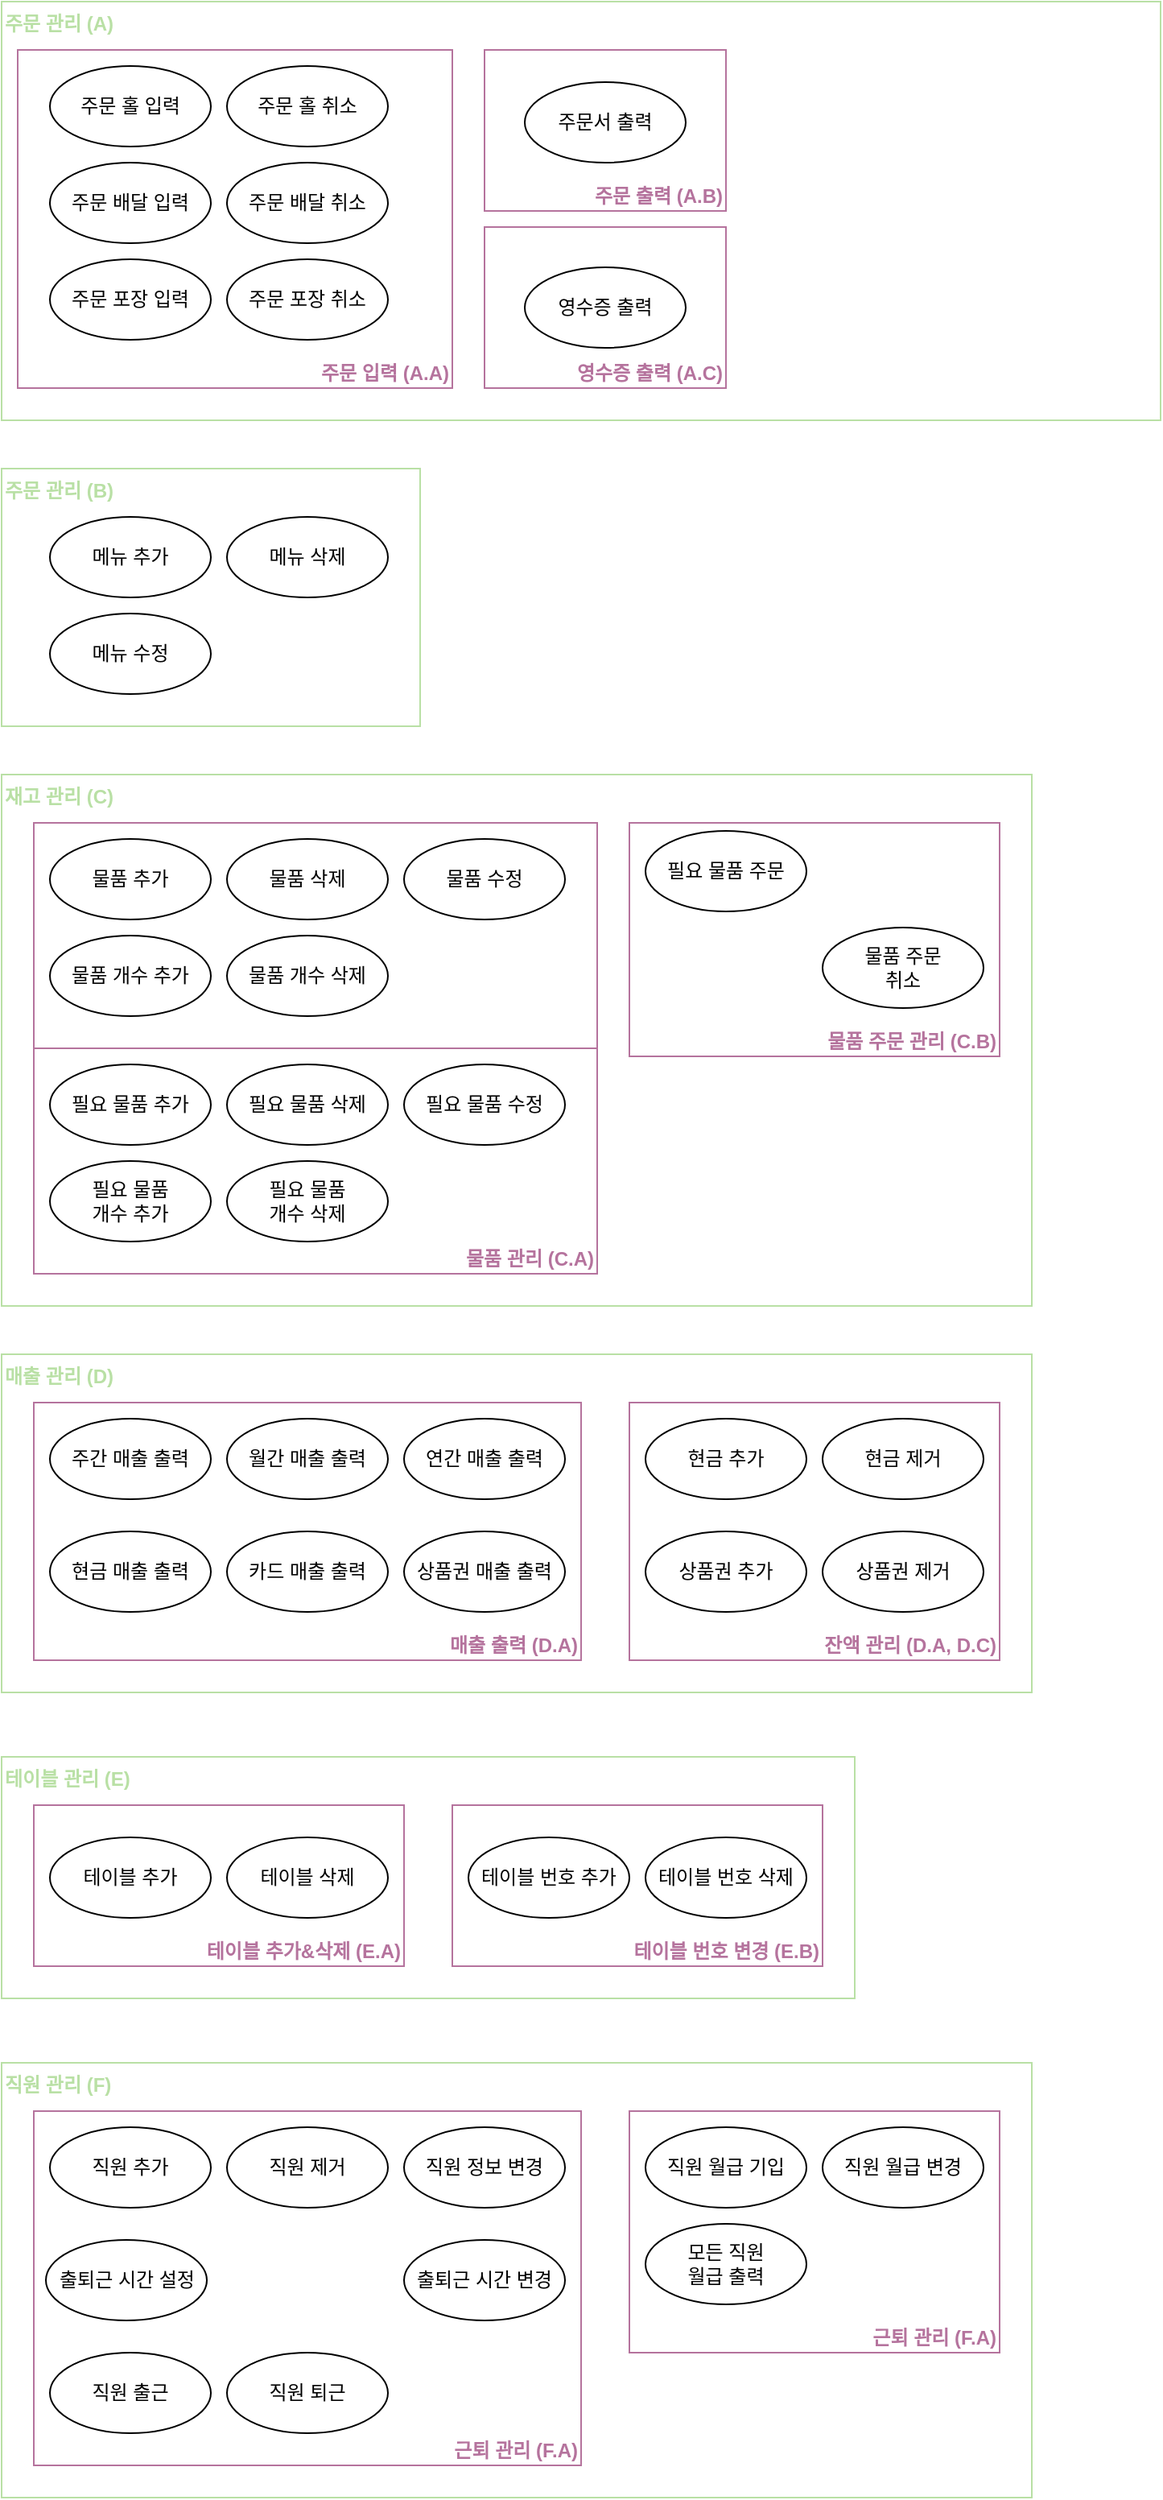 <mxfile version="18.1.1" type="device" pages="4"><diagram id="S_zo77932v0elDDAu6zI" name="UseCase"><mxGraphModel dx="1606" dy="743" grid="1" gridSize="10" guides="1" tooltips="1" connect="1" arrows="1" fold="1" page="1" pageScale="1" pageWidth="827" pageHeight="1169" math="0" shadow="0"><root><mxCell id="0"/><mxCell id="1" parent="0"/><mxCell id="pCGwbgjdupSRYant6ZDW-1" value="테이블 관리 (E)" style="text;html=1;strokeColor=#B9E0A5;fillColor=none;align=left;verticalAlign=top;whiteSpace=wrap;rounded=0;fontStyle=1;fontColor=#B9E0A5;" parent="1" vertex="1"><mxGeometry x="40" y="1130" width="530" height="150" as="geometry"/></mxCell><mxCell id="pCGwbgjdupSRYant6ZDW-2" value="매출 관리 (D)" style="text;html=1;strokeColor=#B9E0A5;fillColor=none;align=left;verticalAlign=top;whiteSpace=wrap;rounded=0;fontStyle=1;fontColor=#B9E0A5;" parent="1" vertex="1"><mxGeometry x="40" y="880" width="640" height="210" as="geometry"/></mxCell><mxCell id="pCGwbgjdupSRYant6ZDW-3" value="재고 관리 (C)" style="text;html=1;strokeColor=#B9E0A5;fillColor=none;align=left;verticalAlign=top;whiteSpace=wrap;rounded=0;fontStyle=1;fontColor=#B9E0A5;" parent="1" vertex="1"><mxGeometry x="40" y="520" width="640" height="330" as="geometry"/></mxCell><mxCell id="pCGwbgjdupSRYant6ZDW-17" value="주문 관리 (A)" style="text;html=1;strokeColor=#B9E0A5;fillColor=none;align=left;verticalAlign=top;whiteSpace=wrap;rounded=0;fontStyle=1;fontColor=#B9E0A5;" parent="1" vertex="1"><mxGeometry x="40" y="40" width="720" height="260" as="geometry"/></mxCell><mxCell id="pCGwbgjdupSRYant6ZDW-24" value="" style="group" parent="1" vertex="1" connectable="0"><mxGeometry x="50" y="70" width="270" height="240" as="geometry"/></mxCell><mxCell id="pCGwbgjdupSRYant6ZDW-25" value="&lt;font color=&quot;#b5739d&quot;&gt;주문 입력 (A.A)&lt;/font&gt;" style="text;html=1;strokeColor=#B5739D;fillColor=none;align=right;verticalAlign=bottom;whiteSpace=wrap;rounded=0;fontStyle=1;fontColor=#B9E0A5;" parent="pCGwbgjdupSRYant6ZDW-24" vertex="1"><mxGeometry width="270" height="210" as="geometry"/></mxCell><mxCell id="pCGwbgjdupSRYant6ZDW-26" value="&lt;font color=&quot;#000000&quot;&gt;주문 홀 입력&lt;/font&gt;" style="ellipse;whiteSpace=wrap;html=1;fontColor=#B9E0A5;strokeColor=#000000;strokeWidth=1;" parent="pCGwbgjdupSRYant6ZDW-24" vertex="1"><mxGeometry x="20" y="10" width="100" height="50" as="geometry"/></mxCell><mxCell id="pCGwbgjdupSRYant6ZDW-27" value="&lt;font color=&quot;#000000&quot;&gt;주문 배달 입력&lt;br&gt;&lt;/font&gt;" style="ellipse;whiteSpace=wrap;html=1;fontColor=#B9E0A5;strokeColor=#000000;strokeWidth=1;" parent="pCGwbgjdupSRYant6ZDW-24" vertex="1"><mxGeometry x="20" y="70" width="100" height="50" as="geometry"/></mxCell><mxCell id="pCGwbgjdupSRYant6ZDW-28" value="&lt;font color=&quot;#000000&quot;&gt;주문 포장 입력&lt;br&gt;&lt;/font&gt;" style="ellipse;whiteSpace=wrap;html=1;fontColor=#B9E0A5;strokeColor=#000000;strokeWidth=1;" parent="pCGwbgjdupSRYant6ZDW-24" vertex="1"><mxGeometry x="20" y="130" width="100" height="50" as="geometry"/></mxCell><mxCell id="pCGwbgjdupSRYant6ZDW-29" value="&lt;font color=&quot;#000000&quot;&gt;주문 홀 취소&lt;/font&gt;" style="ellipse;whiteSpace=wrap;html=1;fontColor=#B9E0A5;strokeColor=#000000;strokeWidth=1;" parent="pCGwbgjdupSRYant6ZDW-24" vertex="1"><mxGeometry x="130" y="10" width="100" height="50" as="geometry"/></mxCell><mxCell id="pCGwbgjdupSRYant6ZDW-30" value="&lt;font color=&quot;#000000&quot;&gt;주문 배달 취소&lt;/font&gt;" style="ellipse;whiteSpace=wrap;html=1;fontColor=#B9E0A5;strokeColor=#000000;strokeWidth=1;" parent="pCGwbgjdupSRYant6ZDW-24" vertex="1"><mxGeometry x="130" y="70" width="100" height="50" as="geometry"/></mxCell><mxCell id="pCGwbgjdupSRYant6ZDW-31" value="&lt;font color=&quot;#000000&quot;&gt;주문 포장 취소&lt;/font&gt;" style="ellipse;whiteSpace=wrap;html=1;fontColor=#B9E0A5;strokeColor=#000000;strokeWidth=1;" parent="pCGwbgjdupSRYant6ZDW-24" vertex="1"><mxGeometry x="130" y="130" width="100" height="50" as="geometry"/></mxCell><mxCell id="pCGwbgjdupSRYant6ZDW-32" value="" style="group" parent="1" vertex="1" connectable="0"><mxGeometry x="340" y="70" width="150" height="100" as="geometry"/></mxCell><mxCell id="pCGwbgjdupSRYant6ZDW-33" value="&lt;font color=&quot;#b5739d&quot;&gt;주문 출력 (A.B)&lt;/font&gt;" style="text;html=1;strokeColor=#B5739D;fillColor=none;align=right;verticalAlign=bottom;whiteSpace=wrap;rounded=0;fontStyle=1;fontColor=#B9E0A5;" parent="pCGwbgjdupSRYant6ZDW-32" vertex="1"><mxGeometry width="150" height="100" as="geometry"/></mxCell><mxCell id="pCGwbgjdupSRYant6ZDW-34" value="&lt;font color=&quot;#000000&quot;&gt;주문서 출력&lt;/font&gt;" style="ellipse;whiteSpace=wrap;html=1;fontColor=#B9E0A5;strokeColor=#000000;strokeWidth=1;" parent="pCGwbgjdupSRYant6ZDW-32" vertex="1"><mxGeometry x="25" y="20" width="100" height="50" as="geometry"/></mxCell><mxCell id="pCGwbgjdupSRYant6ZDW-35" value="" style="group" parent="1" vertex="1" connectable="0"><mxGeometry x="340" y="180" width="150" height="100" as="geometry"/></mxCell><mxCell id="pCGwbgjdupSRYant6ZDW-36" value="&lt;font color=&quot;#b5739d&quot;&gt;영수증 출력 (A.C)&lt;/font&gt;" style="text;html=1;strokeColor=#B5739D;fillColor=none;align=right;verticalAlign=bottom;whiteSpace=wrap;rounded=0;fontStyle=1;fontColor=#B9E0A5;" parent="pCGwbgjdupSRYant6ZDW-35" vertex="1"><mxGeometry width="150" height="100" as="geometry"/></mxCell><mxCell id="pCGwbgjdupSRYant6ZDW-37" value="&lt;font color=&quot;#000000&quot;&gt;영수증 출력&lt;/font&gt;" style="ellipse;whiteSpace=wrap;html=1;fontColor=#B9E0A5;strokeColor=#000000;strokeWidth=1;" parent="pCGwbgjdupSRYant6ZDW-35" vertex="1"><mxGeometry x="25" y="25" width="100" height="50" as="geometry"/></mxCell><mxCell id="pCGwbgjdupSRYant6ZDW-38" value="" style="group" parent="1" vertex="1" connectable="0"><mxGeometry x="430" y="550" width="230" height="145" as="geometry"/></mxCell><mxCell id="pCGwbgjdupSRYant6ZDW-39" value="&lt;font color=&quot;#b5739d&quot;&gt;물품 주문 관리 (C.B)&lt;/font&gt;" style="text;html=1;strokeColor=#B5739D;fillColor=none;align=right;verticalAlign=bottom;whiteSpace=wrap;rounded=0;fontStyle=1;fontColor=#B9E0A5;" parent="pCGwbgjdupSRYant6ZDW-38" vertex="1"><mxGeometry width="230" height="145" as="geometry"/></mxCell><mxCell id="pCGwbgjdupSRYant6ZDW-40" value="&lt;font color=&quot;#000000&quot;&gt;필요 물품 주문&lt;/font&gt;" style="ellipse;whiteSpace=wrap;html=1;fontColor=#B9E0A5;strokeColor=#000000;strokeWidth=1;" parent="pCGwbgjdupSRYant6ZDW-38" vertex="1"><mxGeometry x="10" y="5" width="100" height="50" as="geometry"/></mxCell><mxCell id="pCGwbgjdupSRYant6ZDW-42" value="&lt;font color=&quot;#000000&quot;&gt;물품 주문&lt;br&gt;취소&lt;br&gt;&lt;/font&gt;" style="ellipse;whiteSpace=wrap;html=1;fontColor=#B9E0A5;strokeColor=#000000;strokeWidth=1;" parent="pCGwbgjdupSRYant6ZDW-38" vertex="1"><mxGeometry x="120" y="65" width="100" height="50" as="geometry"/></mxCell><mxCell id="pCGwbgjdupSRYant6ZDW-43" value="" style="group" parent="1" vertex="1" connectable="0"><mxGeometry x="40" y="330" width="260" height="160" as="geometry"/></mxCell><mxCell id="pCGwbgjdupSRYant6ZDW-44" value="주문 관리 (B)" style="text;html=1;strokeColor=#B9E0A5;fillColor=none;align=left;verticalAlign=top;whiteSpace=wrap;rounded=0;fontStyle=1;fontColor=#B9E0A5;" parent="pCGwbgjdupSRYant6ZDW-43" vertex="1"><mxGeometry width="260" height="160" as="geometry"/></mxCell><mxCell id="pCGwbgjdupSRYant6ZDW-45" value="&lt;font color=&quot;#000000&quot;&gt;메뉴 삭제&lt;/font&gt;" style="ellipse;whiteSpace=wrap;html=1;fontColor=#B9E0A5;strokeColor=#000000;strokeWidth=1;" parent="pCGwbgjdupSRYant6ZDW-43" vertex="1"><mxGeometry x="140" y="30" width="100" height="50" as="geometry"/></mxCell><mxCell id="pCGwbgjdupSRYant6ZDW-46" value="&lt;font color=&quot;#000000&quot;&gt;메뉴 추가&lt;/font&gt;" style="ellipse;whiteSpace=wrap;html=1;fontColor=#B9E0A5;strokeColor=#000000;strokeWidth=1;" parent="pCGwbgjdupSRYant6ZDW-43" vertex="1"><mxGeometry x="30" y="30" width="100" height="50" as="geometry"/></mxCell><mxCell id="pCGwbgjdupSRYant6ZDW-47" value="&lt;font color=&quot;#000000&quot;&gt;메뉴 수정&lt;/font&gt;" style="ellipse;whiteSpace=wrap;html=1;fontColor=#B9E0A5;strokeColor=#000000;strokeWidth=1;" parent="pCGwbgjdupSRYant6ZDW-43" vertex="1"><mxGeometry x="30" y="90" width="100" height="50" as="geometry"/></mxCell><mxCell id="pCGwbgjdupSRYant6ZDW-48" value="" style="group" parent="1" vertex="1" connectable="0"><mxGeometry x="60" y="910" width="340" height="160" as="geometry"/></mxCell><mxCell id="pCGwbgjdupSRYant6ZDW-49" value="&lt;font color=&quot;#b5739d&quot;&gt;매출 출력 (D.A)&lt;/font&gt;" style="text;html=1;strokeColor=#B5739D;fillColor=none;align=right;verticalAlign=bottom;whiteSpace=wrap;rounded=0;fontStyle=1;fontColor=#B9E0A5;" parent="pCGwbgjdupSRYant6ZDW-48" vertex="1"><mxGeometry width="340" height="160" as="geometry"/></mxCell><mxCell id="pCGwbgjdupSRYant6ZDW-50" value="&lt;font color=&quot;#000000&quot;&gt;현금&amp;nbsp;매출 출력&lt;br&gt;&lt;/font&gt;" style="ellipse;whiteSpace=wrap;html=1;fontColor=#B9E0A5;strokeColor=#000000;strokeWidth=1;" parent="pCGwbgjdupSRYant6ZDW-48" vertex="1"><mxGeometry x="10" y="80" width="100" height="50" as="geometry"/></mxCell><mxCell id="pCGwbgjdupSRYant6ZDW-51" value="&lt;font color=&quot;#000000&quot;&gt;카드 매출 출력&lt;br&gt;&lt;/font&gt;" style="ellipse;whiteSpace=wrap;html=1;fontColor=#B9E0A5;strokeColor=#000000;strokeWidth=1;" parent="pCGwbgjdupSRYant6ZDW-48" vertex="1"><mxGeometry x="120" y="80" width="100" height="50" as="geometry"/></mxCell><mxCell id="pCGwbgjdupSRYant6ZDW-52" value="&lt;font color=&quot;#000000&quot;&gt;상품권 매출 출력&lt;br&gt;&lt;/font&gt;" style="ellipse;whiteSpace=wrap;html=1;fontColor=#B9E0A5;strokeColor=#000000;strokeWidth=1;" parent="pCGwbgjdupSRYant6ZDW-48" vertex="1"><mxGeometry x="230" y="80" width="100" height="50" as="geometry"/></mxCell><mxCell id="pCGwbgjdupSRYant6ZDW-53" value="&lt;font color=&quot;#000000&quot;&gt;주간 매출 출력&lt;br&gt;&lt;/font&gt;" style="ellipse;whiteSpace=wrap;html=1;fontColor=#B9E0A5;strokeColor=#000000;strokeWidth=1;" parent="pCGwbgjdupSRYant6ZDW-48" vertex="1"><mxGeometry x="10" y="10" width="100" height="50" as="geometry"/></mxCell><mxCell id="pCGwbgjdupSRYant6ZDW-54" value="&lt;font color=&quot;#000000&quot;&gt;월간 매출 출력&lt;br&gt;&lt;/font&gt;" style="ellipse;whiteSpace=wrap;html=1;fontColor=#B9E0A5;strokeColor=#000000;strokeWidth=1;" parent="pCGwbgjdupSRYant6ZDW-48" vertex="1"><mxGeometry x="120" y="10" width="100" height="50" as="geometry"/></mxCell><mxCell id="pCGwbgjdupSRYant6ZDW-55" value="&lt;font color=&quot;#000000&quot;&gt;연간 매출 출력&lt;br&gt;&lt;/font&gt;" style="ellipse;whiteSpace=wrap;html=1;fontColor=#B9E0A5;strokeColor=#000000;strokeWidth=1;" parent="pCGwbgjdupSRYant6ZDW-48" vertex="1"><mxGeometry x="230" y="10" width="100" height="50" as="geometry"/></mxCell><mxCell id="pCGwbgjdupSRYant6ZDW-56" value="" style="group" parent="1" vertex="1" connectable="0"><mxGeometry x="430" y="910" width="230" height="160" as="geometry"/></mxCell><mxCell id="pCGwbgjdupSRYant6ZDW-57" value="&lt;font color=&quot;#b5739d&quot;&gt;잔액 관리 (D.A, D.C)&lt;/font&gt;" style="text;html=1;strokeColor=#B5739D;fillColor=none;align=right;verticalAlign=bottom;whiteSpace=wrap;rounded=0;fontStyle=1;fontColor=#B9E0A5;" parent="pCGwbgjdupSRYant6ZDW-56" vertex="1"><mxGeometry width="230" height="160" as="geometry"/></mxCell><mxCell id="pCGwbgjdupSRYant6ZDW-58" value="&lt;font color=&quot;#000000&quot;&gt;현금 추가&lt;/font&gt;" style="ellipse;whiteSpace=wrap;html=1;fontColor=#B9E0A5;strokeColor=#000000;strokeWidth=1;" parent="pCGwbgjdupSRYant6ZDW-56" vertex="1"><mxGeometry x="10" y="10" width="100" height="50" as="geometry"/></mxCell><mxCell id="pCGwbgjdupSRYant6ZDW-59" value="&lt;font color=&quot;#000000&quot;&gt;상품권 추가&lt;/font&gt;" style="ellipse;whiteSpace=wrap;html=1;fontColor=#B9E0A5;strokeColor=#000000;strokeWidth=1;" parent="pCGwbgjdupSRYant6ZDW-56" vertex="1"><mxGeometry x="10" y="80" width="100" height="50" as="geometry"/></mxCell><mxCell id="pCGwbgjdupSRYant6ZDW-60" value="&lt;font color=&quot;#000000&quot;&gt;현금 제거&lt;/font&gt;" style="ellipse;whiteSpace=wrap;html=1;fontColor=#B9E0A5;strokeColor=#000000;strokeWidth=1;" parent="pCGwbgjdupSRYant6ZDW-56" vertex="1"><mxGeometry x="120" y="10" width="100" height="50" as="geometry"/></mxCell><mxCell id="pCGwbgjdupSRYant6ZDW-61" value="&lt;font color=&quot;#000000&quot;&gt;상품권 제거&lt;/font&gt;" style="ellipse;whiteSpace=wrap;html=1;fontColor=#B9E0A5;strokeColor=#000000;strokeWidth=1;" parent="pCGwbgjdupSRYant6ZDW-56" vertex="1"><mxGeometry x="120" y="80" width="100" height="50" as="geometry"/></mxCell><mxCell id="pCGwbgjdupSRYant6ZDW-62" value="" style="group" parent="1" vertex="1" connectable="0"><mxGeometry x="60" y="1160" width="230" height="100" as="geometry"/></mxCell><mxCell id="pCGwbgjdupSRYant6ZDW-63" value="" style="group" parent="pCGwbgjdupSRYant6ZDW-62" vertex="1" connectable="0"><mxGeometry width="230" height="100" as="geometry"/></mxCell><mxCell id="pCGwbgjdupSRYant6ZDW-64" value="&lt;font color=&quot;#b5739d&quot;&gt;테이블 추가&amp;amp;삭제 (E.A)&lt;/font&gt;" style="text;html=1;strokeColor=#B5739D;fillColor=none;align=right;verticalAlign=bottom;whiteSpace=wrap;rounded=0;fontStyle=1;fontColor=#B9E0A5;" parent="pCGwbgjdupSRYant6ZDW-63" vertex="1"><mxGeometry width="230" height="100" as="geometry"/></mxCell><mxCell id="pCGwbgjdupSRYant6ZDW-65" value="&lt;font color=&quot;#000000&quot;&gt;테이블 추가&lt;/font&gt;" style="ellipse;whiteSpace=wrap;html=1;fontColor=#B9E0A5;strokeColor=#000000;strokeWidth=1;" parent="pCGwbgjdupSRYant6ZDW-63" vertex="1"><mxGeometry x="10" y="20" width="100" height="50" as="geometry"/></mxCell><mxCell id="pCGwbgjdupSRYant6ZDW-66" value="&lt;font color=&quot;#000000&quot;&gt;테이블 삭제&lt;/font&gt;" style="ellipse;whiteSpace=wrap;html=1;fontColor=#B9E0A5;strokeColor=#000000;strokeWidth=1;" parent="pCGwbgjdupSRYant6ZDW-63" vertex="1"><mxGeometry x="120" y="20" width="100" height="50" as="geometry"/></mxCell><mxCell id="pCGwbgjdupSRYant6ZDW-67" value="" style="group" parent="1" vertex="1" connectable="0"><mxGeometry x="320" y="1160" width="230" height="100" as="geometry"/></mxCell><mxCell id="pCGwbgjdupSRYant6ZDW-68" value="&lt;font color=&quot;#b5739d&quot;&gt;테이블 번호 변경 (E.B)&lt;/font&gt;" style="text;html=1;strokeColor=#B5739D;fillColor=none;align=right;verticalAlign=bottom;whiteSpace=wrap;rounded=0;fontStyle=1;fontColor=#B9E0A5;" parent="pCGwbgjdupSRYant6ZDW-67" vertex="1"><mxGeometry width="230" height="100" as="geometry"/></mxCell><mxCell id="pCGwbgjdupSRYant6ZDW-69" value="&lt;font color=&quot;#000000&quot;&gt;테이블 번호 추가&lt;/font&gt;" style="ellipse;whiteSpace=wrap;html=1;fontColor=#B9E0A5;strokeColor=#000000;strokeWidth=1;" parent="pCGwbgjdupSRYant6ZDW-67" vertex="1"><mxGeometry x="10" y="20" width="100" height="50" as="geometry"/></mxCell><mxCell id="pCGwbgjdupSRYant6ZDW-70" value="&lt;font color=&quot;#000000&quot;&gt;테이블 번호 삭제&lt;/font&gt;" style="ellipse;whiteSpace=wrap;html=1;fontColor=#B9E0A5;strokeColor=#000000;strokeWidth=1;" parent="pCGwbgjdupSRYant6ZDW-67" vertex="1"><mxGeometry x="120" y="20" width="100" height="50" as="geometry"/></mxCell><mxCell id="pCGwbgjdupSRYant6ZDW-71" value="" style="group" parent="1" vertex="1" connectable="0"><mxGeometry x="60" y="1350" width="340" height="220" as="geometry"/></mxCell><mxCell id="pCGwbgjdupSRYant6ZDW-72" value="" style="group" parent="pCGwbgjdupSRYant6ZDW-71" vertex="1" connectable="0"><mxGeometry width="340" height="220" as="geometry"/></mxCell><mxCell id="pCGwbgjdupSRYant6ZDW-73" value="&lt;font color=&quot;#b5739d&quot;&gt;근퇴 관리 (F.A)&lt;/font&gt;" style="text;html=1;strokeColor=#B5739D;fillColor=none;align=right;verticalAlign=bottom;whiteSpace=wrap;rounded=0;fontStyle=1;fontColor=#B9E0A5;" parent="pCGwbgjdupSRYant6ZDW-72" vertex="1"><mxGeometry width="340" height="220" as="geometry"/></mxCell><mxCell id="pCGwbgjdupSRYant6ZDW-74" value="&lt;font color=&quot;#000000&quot;&gt;직원 제거&lt;/font&gt;" style="ellipse;whiteSpace=wrap;html=1;fontColor=#B9E0A5;strokeColor=#000000;strokeWidth=1;" parent="pCGwbgjdupSRYant6ZDW-72" vertex="1"><mxGeometry x="120" y="10" width="100" height="50" as="geometry"/></mxCell><mxCell id="pCGwbgjdupSRYant6ZDW-75" value="&lt;font color=&quot;#000000&quot;&gt;직원 정보 변경&lt;/font&gt;" style="ellipse;whiteSpace=wrap;html=1;fontColor=#B9E0A5;strokeColor=#000000;strokeWidth=1;" parent="pCGwbgjdupSRYant6ZDW-72" vertex="1"><mxGeometry x="230" y="10" width="100" height="50" as="geometry"/></mxCell><mxCell id="pCGwbgjdupSRYant6ZDW-76" value="&lt;font color=&quot;#000000&quot;&gt;직원 퇴근&lt;/font&gt;" style="ellipse;whiteSpace=wrap;html=1;fontColor=#B9E0A5;strokeColor=#000000;strokeWidth=1;" parent="pCGwbgjdupSRYant6ZDW-72" vertex="1"><mxGeometry x="120" y="150" width="100" height="50" as="geometry"/></mxCell><mxCell id="pCGwbgjdupSRYant6ZDW-77" value="&lt;font color=&quot;#000000&quot;&gt;출퇴근 시간 변경&lt;/font&gt;" style="ellipse;whiteSpace=wrap;html=1;fontColor=#B9E0A5;strokeColor=#000000;strokeWidth=1;" parent="pCGwbgjdupSRYant6ZDW-72" vertex="1"><mxGeometry x="230" y="80" width="100" height="50" as="geometry"/></mxCell><mxCell id="pCGwbgjdupSRYant6ZDW-78" value="&lt;font color=&quot;#000000&quot;&gt;출퇴근 시간 설정&lt;/font&gt;" style="ellipse;whiteSpace=wrap;html=1;fontColor=#B9E0A5;strokeColor=#000000;strokeWidth=1;" parent="pCGwbgjdupSRYant6ZDW-72" vertex="1"><mxGeometry x="7.5" y="80" width="100" height="50" as="geometry"/></mxCell><mxCell id="pCGwbgjdupSRYant6ZDW-79" value="&lt;font color=&quot;#000000&quot;&gt;직원 출근&lt;/font&gt;" style="ellipse;whiteSpace=wrap;html=1;fontColor=#B9E0A5;strokeColor=#000000;strokeWidth=1;" parent="pCGwbgjdupSRYant6ZDW-72" vertex="1"><mxGeometry x="10" y="150" width="100" height="50" as="geometry"/></mxCell><mxCell id="pCGwbgjdupSRYant6ZDW-80" value="&lt;font color=&quot;#000000&quot;&gt;직원 추가&lt;/font&gt;" style="ellipse;whiteSpace=wrap;html=1;fontColor=#B9E0A5;strokeColor=#000000;strokeWidth=1;" parent="pCGwbgjdupSRYant6ZDW-72" vertex="1"><mxGeometry x="10" y="10" width="100" height="50" as="geometry"/></mxCell><mxCell id="pCGwbgjdupSRYant6ZDW-81" value="" style="group" parent="1" vertex="1" connectable="0"><mxGeometry x="430" y="1350" width="230" height="150" as="geometry"/></mxCell><mxCell id="pCGwbgjdupSRYant6ZDW-82" value="&lt;font color=&quot;#b5739d&quot;&gt;근퇴 관리 (F.A)&lt;/font&gt;" style="text;html=1;strokeColor=#B5739D;fillColor=none;align=right;verticalAlign=bottom;whiteSpace=wrap;rounded=0;fontStyle=1;fontColor=#B9E0A5;" parent="pCGwbgjdupSRYant6ZDW-81" vertex="1"><mxGeometry width="230" height="150" as="geometry"/></mxCell><mxCell id="pCGwbgjdupSRYant6ZDW-83" value="&lt;font color=&quot;#000000&quot;&gt;직원 월급 기입&lt;/font&gt;" style="ellipse;whiteSpace=wrap;html=1;fontColor=#B9E0A5;strokeColor=#000000;strokeWidth=1;" parent="pCGwbgjdupSRYant6ZDW-81" vertex="1"><mxGeometry x="10" y="10" width="100" height="50" as="geometry"/></mxCell><mxCell id="pCGwbgjdupSRYant6ZDW-84" value="&lt;font color=&quot;#000000&quot;&gt;직원 월급 변경&lt;/font&gt;" style="ellipse;whiteSpace=wrap;html=1;fontColor=#B9E0A5;strokeColor=#000000;strokeWidth=1;" parent="pCGwbgjdupSRYant6ZDW-81" vertex="1"><mxGeometry x="120" y="10" width="100" height="50" as="geometry"/></mxCell><mxCell id="pCGwbgjdupSRYant6ZDW-85" value="&lt;font color=&quot;#000000&quot;&gt;모든 직원&lt;br&gt;월급 출력&lt;br&gt;&lt;/font&gt;" style="ellipse;whiteSpace=wrap;html=1;fontColor=#B9E0A5;strokeColor=#000000;strokeWidth=1;" parent="pCGwbgjdupSRYant6ZDW-81" vertex="1"><mxGeometry x="10" y="70" width="100" height="50" as="geometry"/></mxCell><mxCell id="pCGwbgjdupSRYant6ZDW-86" value="직원 관리 (F)" style="text;html=1;strokeColor=#B9E0A5;fillColor=none;align=left;verticalAlign=top;whiteSpace=wrap;rounded=0;fontStyle=1;fontColor=#B9E0A5;" parent="1" vertex="1"><mxGeometry x="40" y="1320" width="640" height="270" as="geometry"/></mxCell><mxCell id="pCGwbgjdupSRYant6ZDW-5" value="&lt;font color=&quot;#000000&quot;&gt;물품 추가&lt;/font&gt;" style="ellipse;whiteSpace=wrap;html=1;fontColor=#B9E0A5;strokeColor=#000000;strokeWidth=1;" parent="1" vertex="1"><mxGeometry x="70" y="560" width="100" height="50" as="geometry"/></mxCell><mxCell id="pCGwbgjdupSRYant6ZDW-6" value="&lt;font color=&quot;#000000&quot;&gt;물품 삭제&lt;/font&gt;" style="ellipse;whiteSpace=wrap;html=1;fontColor=#B9E0A5;strokeColor=#000000;strokeWidth=1;" parent="1" vertex="1"><mxGeometry x="180" y="560" width="100" height="50" as="geometry"/></mxCell><mxCell id="pCGwbgjdupSRYant6ZDW-7" value="&lt;font color=&quot;#000000&quot;&gt;물품 개수 추가&lt;/font&gt;" style="ellipse;whiteSpace=wrap;html=1;fontColor=#B9E0A5;strokeColor=#000000;strokeWidth=1;" parent="1" vertex="1"><mxGeometry x="70" y="620" width="100" height="50" as="geometry"/></mxCell><mxCell id="pCGwbgjdupSRYant6ZDW-8" value="&lt;font color=&quot;#000000&quot;&gt;물품 개수 삭제&lt;/font&gt;" style="ellipse;whiteSpace=wrap;html=1;fontColor=#B9E0A5;strokeColor=#000000;strokeWidth=1;" parent="1" vertex="1"><mxGeometry x="180" y="620" width="100" height="50" as="geometry"/></mxCell><mxCell id="pCGwbgjdupSRYant6ZDW-9" value="&lt;font color=&quot;#000000&quot;&gt;물품 수정&lt;/font&gt;" style="ellipse;whiteSpace=wrap;html=1;fontColor=#B9E0A5;strokeColor=#000000;strokeWidth=1;" parent="1" vertex="1"><mxGeometry x="290" y="560" width="100" height="50" as="geometry"/></mxCell><mxCell id="pCGwbgjdupSRYant6ZDW-10" value="&lt;font color=&quot;#000000&quot;&gt;필요 물품 추가&lt;/font&gt;" style="ellipse;whiteSpace=wrap;html=1;fontColor=#B9E0A5;strokeColor=#000000;strokeWidth=1;" parent="1" vertex="1"><mxGeometry x="70" y="700" width="100" height="50" as="geometry"/></mxCell><mxCell id="pCGwbgjdupSRYant6ZDW-11" value="&lt;font color=&quot;#000000&quot;&gt;필요 물품 삭제&lt;/font&gt;" style="ellipse;whiteSpace=wrap;html=1;fontColor=#B9E0A5;strokeColor=#000000;strokeWidth=1;" parent="1" vertex="1"><mxGeometry x="180" y="700" width="100" height="50" as="geometry"/></mxCell><mxCell id="pCGwbgjdupSRYant6ZDW-12" value="&lt;font color=&quot;#000000&quot;&gt;필요 물품 수정&lt;/font&gt;" style="ellipse;whiteSpace=wrap;html=1;fontColor=#B9E0A5;strokeColor=#000000;strokeWidth=1;" parent="1" vertex="1"><mxGeometry x="290" y="700" width="100" height="50" as="geometry"/></mxCell><mxCell id="pCGwbgjdupSRYant6ZDW-13" value="&lt;font color=&quot;#000000&quot;&gt;필요 물품&lt;br&gt;개수 추가&lt;/font&gt;" style="ellipse;whiteSpace=wrap;html=1;fontColor=#B9E0A5;strokeColor=#000000;strokeWidth=1;" parent="1" vertex="1"><mxGeometry x="70" y="760" width="100" height="50" as="geometry"/></mxCell><mxCell id="pCGwbgjdupSRYant6ZDW-14" value="&lt;span style=&quot;color: rgb(0, 0, 0);&quot;&gt;필요 물품&lt;/span&gt;&lt;br style=&quot;color: rgb(0, 0, 0);&quot;&gt;&lt;span style=&quot;color: rgb(0, 0, 0);&quot;&gt;개수 삭제&lt;/span&gt;" style="ellipse;whiteSpace=wrap;html=1;fontColor=#B9E0A5;strokeColor=#000000;strokeWidth=1;" parent="1" vertex="1"><mxGeometry x="180" y="760" width="100" height="50" as="geometry"/></mxCell><mxCell id="pCGwbgjdupSRYant6ZDW-15" value="&lt;font color=&quot;#b5739d&quot;&gt;물품 관리 (C.A)&lt;/font&gt;" style="text;html=1;strokeColor=#B5739D;fillColor=none;align=right;verticalAlign=bottom;whiteSpace=wrap;rounded=0;fontStyle=1;fontColor=#B9E0A5;" parent="1" vertex="1"><mxGeometry x="60" y="550" width="350" height="280" as="geometry"/></mxCell><mxCell id="pCGwbgjdupSRYant6ZDW-16" style="edgeStyle=none;rounded=0;orthogonalLoop=1;jettySize=auto;html=1;exitX=0;exitY=0.5;exitDx=0;exitDy=0;entryX=1;entryY=0.5;entryDx=0;entryDy=0;fontColor=#B5739D;endArrow=none;endFill=0;strokeColor=#B5739D;" parent="1" source="pCGwbgjdupSRYant6ZDW-15" target="pCGwbgjdupSRYant6ZDW-15" edge="1"><mxGeometry relative="1" as="geometry"/></mxCell></root></mxGraphModel></diagram><diagram id="Surg1v5WBLnoeAS1VlTG" name="1.4 Actor"><mxGraphModel dx="675" dy="734" grid="1" gridSize="10" guides="1" tooltips="1" connect="1" arrows="1" fold="1" page="1" pageScale="1" pageWidth="827" pageHeight="1169" math="0" shadow="0"><root><mxCell id="0"/><mxCell id="1" parent="0"/><mxCell id="dlescjuE_scS5DGokHt_-5" value="사용자 액터" style="text;html=1;strokeColor=#B9E0A5;fillColor=none;align=left;verticalAlign=top;whiteSpace=wrap;rounded=0;fontStyle=1;fontColor=#B9E0A5;" parent="1" vertex="1"><mxGeometry x="30" y="60" width="155" height="120" as="geometry"/></mxCell><mxCell id="dlescjuE_scS5DGokHt_-1" value="직원" style="shape=umlActor;verticalLabelPosition=bottom;verticalAlign=top;html=1;outlineConnect=0;strokeWidth=2;" parent="1" vertex="1"><mxGeometry x="62.5" y="90" width="30" height="60" as="geometry"/></mxCell><mxCell id="dlescjuE_scS5DGokHt_-2" value="사장" style="shape=umlActor;verticalLabelPosition=bottom;verticalAlign=top;html=1;outlineConnect=0;strokeWidth=2;" parent="1" vertex="1"><mxGeometry x="122.5" y="90" width="30" height="60" as="geometry"/></mxCell><mxCell id="dlescjuE_scS5DGokHt_-6" value="유지보수&lt;br&gt;담당자" style="shape=umlActor;verticalLabelPosition=bottom;verticalAlign=top;html=1;outlineConnect=0;strokeWidth=2;" parent="1" vertex="1"><mxGeometry x="92.5" y="240" width="30" height="60" as="geometry"/></mxCell><mxCell id="dlescjuE_scS5DGokHt_-8" value="보조 액터" style="text;html=1;strokeColor=#B9E0A5;fillColor=none;align=left;verticalAlign=top;whiteSpace=wrap;rounded=0;fontStyle=1;fontColor=#B9E0A5;" parent="1" vertex="1"><mxGeometry x="30" y="210" width="155" height="140" as="geometry"/></mxCell></root></mxGraphModel></diagram><diagram id="7pHEb2JQjr7ZlXgWAg2S" name="2.1 Function"><mxGraphModel dx="675" dy="734" grid="1" gridSize="10" guides="1" tooltips="1" connect="1" arrows="1" fold="1" page="1" pageScale="1" pageWidth="827" pageHeight="1169" math="0" shadow="0"><root><mxCell id="0"/><mxCell id="1" parent="0"/><mxCell id="H4nl5Sx1HJhmcgOU8luw-110" value="테이블 관리 (E)" style="text;html=1;strokeColor=#B9E0A5;fillColor=none;align=left;verticalAlign=top;whiteSpace=wrap;rounded=0;fontStyle=1;fontColor=#B9E0A5;" parent="1" vertex="1"><mxGeometry x="40" y="1130" width="530" height="150" as="geometry"/></mxCell><mxCell id="H4nl5Sx1HJhmcgOU8luw-96" value="매출 관리 (D)" style="text;html=1;strokeColor=#B9E0A5;fillColor=none;align=left;verticalAlign=top;whiteSpace=wrap;rounded=0;fontStyle=1;fontColor=#B9E0A5;" parent="1" vertex="1"><mxGeometry x="40" y="880" width="640" height="210" as="geometry"/></mxCell><mxCell id="H4nl5Sx1HJhmcgOU8luw-70" value="재고 관리 (C)" style="text;html=1;strokeColor=#B9E0A5;fillColor=none;align=left;verticalAlign=top;whiteSpace=wrap;rounded=0;fontStyle=1;fontColor=#B9E0A5;" parent="1" vertex="1"><mxGeometry x="40" y="520" width="640" height="330" as="geometry"/></mxCell><mxCell id="H4nl5Sx1HJhmcgOU8luw-55" value="" style="group" parent="1" vertex="1" connectable="0"><mxGeometry x="60" y="550" width="350" height="280" as="geometry"/></mxCell><mxCell id="H4nl5Sx1HJhmcgOU8luw-30" value="&lt;font color=&quot;#000000&quot;&gt;물품 추가&lt;/font&gt;" style="ellipse;whiteSpace=wrap;html=1;fontColor=#B9E0A5;strokeColor=#000000;strokeWidth=1;" parent="H4nl5Sx1HJhmcgOU8luw-55" vertex="1"><mxGeometry x="10" y="10" width="100" height="50" as="geometry"/></mxCell><mxCell id="H4nl5Sx1HJhmcgOU8luw-31" value="&lt;font color=&quot;#000000&quot;&gt;물품 삭제&lt;/font&gt;" style="ellipse;whiteSpace=wrap;html=1;fontColor=#B9E0A5;strokeColor=#000000;strokeWidth=1;" parent="H4nl5Sx1HJhmcgOU8luw-55" vertex="1"><mxGeometry x="120" y="10" width="100" height="50" as="geometry"/></mxCell><mxCell id="H4nl5Sx1HJhmcgOU8luw-32" value="&lt;font color=&quot;#000000&quot;&gt;물품 개수 추가&lt;/font&gt;" style="ellipse;whiteSpace=wrap;html=1;fontColor=#B9E0A5;strokeColor=#000000;strokeWidth=1;" parent="H4nl5Sx1HJhmcgOU8luw-55" vertex="1"><mxGeometry x="10" y="70" width="100" height="50" as="geometry"/></mxCell><mxCell id="H4nl5Sx1HJhmcgOU8luw-33" value="&lt;font color=&quot;#000000&quot;&gt;물품 개수 삭제&lt;/font&gt;" style="ellipse;whiteSpace=wrap;html=1;fontColor=#B9E0A5;strokeColor=#000000;strokeWidth=1;" parent="H4nl5Sx1HJhmcgOU8luw-55" vertex="1"><mxGeometry x="120" y="70" width="100" height="50" as="geometry"/></mxCell><mxCell id="H4nl5Sx1HJhmcgOU8luw-34" value="&lt;font color=&quot;#000000&quot;&gt;물품 수정&lt;/font&gt;" style="ellipse;whiteSpace=wrap;html=1;fontColor=#B9E0A5;strokeColor=#000000;strokeWidth=1;" parent="H4nl5Sx1HJhmcgOU8luw-55" vertex="1"><mxGeometry x="230" y="10" width="100" height="50" as="geometry"/></mxCell><mxCell id="H4nl5Sx1HJhmcgOU8luw-36" value="&lt;font color=&quot;#000000&quot;&gt;필요 물품 추가&lt;/font&gt;" style="ellipse;whiteSpace=wrap;html=1;fontColor=#B9E0A5;strokeColor=#000000;strokeWidth=1;" parent="H4nl5Sx1HJhmcgOU8luw-55" vertex="1"><mxGeometry x="10" y="150" width="100" height="50" as="geometry"/></mxCell><mxCell id="H4nl5Sx1HJhmcgOU8luw-37" value="&lt;font color=&quot;#000000&quot;&gt;필요 물품 삭제&lt;/font&gt;" style="ellipse;whiteSpace=wrap;html=1;fontColor=#B9E0A5;strokeColor=#000000;strokeWidth=1;" parent="H4nl5Sx1HJhmcgOU8luw-55" vertex="1"><mxGeometry x="120" y="150" width="100" height="50" as="geometry"/></mxCell><mxCell id="H4nl5Sx1HJhmcgOU8luw-38" value="&lt;font color=&quot;#000000&quot;&gt;필요 물품 수정&lt;/font&gt;" style="ellipse;whiteSpace=wrap;html=1;fontColor=#B9E0A5;strokeColor=#000000;strokeWidth=1;" parent="H4nl5Sx1HJhmcgOU8luw-55" vertex="1"><mxGeometry x="230" y="150" width="100" height="50" as="geometry"/></mxCell><mxCell id="H4nl5Sx1HJhmcgOU8luw-39" value="&lt;font color=&quot;#000000&quot;&gt;필요 물품&lt;br&gt;개수 추가&lt;/font&gt;" style="ellipse;whiteSpace=wrap;html=1;fontColor=#B9E0A5;strokeColor=#000000;strokeWidth=1;" parent="H4nl5Sx1HJhmcgOU8luw-55" vertex="1"><mxGeometry x="10" y="210" width="100" height="50" as="geometry"/></mxCell><mxCell id="H4nl5Sx1HJhmcgOU8luw-40" value="&lt;span style=&quot;color: rgb(0, 0, 0);&quot;&gt;필요 물품&lt;/span&gt;&lt;br style=&quot;color: rgb(0, 0, 0);&quot;&gt;&lt;span style=&quot;color: rgb(0, 0, 0);&quot;&gt;개수 삭제&lt;/span&gt;" style="ellipse;whiteSpace=wrap;html=1;fontColor=#B9E0A5;strokeColor=#000000;strokeWidth=1;" parent="H4nl5Sx1HJhmcgOU8luw-55" vertex="1"><mxGeometry x="120" y="210" width="100" height="50" as="geometry"/></mxCell><mxCell id="H4nl5Sx1HJhmcgOU8luw-41" value="&lt;font color=&quot;#b5739d&quot;&gt;물품 관리 (C.A)&lt;/font&gt;" style="text;html=1;strokeColor=#B5739D;fillColor=none;align=right;verticalAlign=bottom;whiteSpace=wrap;rounded=0;fontStyle=1;fontColor=#B9E0A5;" parent="H4nl5Sx1HJhmcgOU8luw-55" vertex="1"><mxGeometry width="350" height="280" as="geometry"/></mxCell><mxCell id="H4nl5Sx1HJhmcgOU8luw-54" style="edgeStyle=none;rounded=0;orthogonalLoop=1;jettySize=auto;html=1;exitX=0;exitY=0.5;exitDx=0;exitDy=0;entryX=1;entryY=0.5;entryDx=0;entryDy=0;fontColor=#B5739D;endArrow=none;endFill=0;strokeColor=#B5739D;" parent="H4nl5Sx1HJhmcgOU8luw-55" source="H4nl5Sx1HJhmcgOU8luw-41" target="H4nl5Sx1HJhmcgOU8luw-41" edge="1"><mxGeometry relative="1" as="geometry"/></mxCell><mxCell id="H4nl5Sx1HJhmcgOU8luw-1" value="주문 관리 (A)" style="text;html=1;strokeColor=#B9E0A5;fillColor=none;align=left;verticalAlign=top;whiteSpace=wrap;rounded=0;fontStyle=1;fontColor=#B9E0A5;" parent="1" vertex="1"><mxGeometry x="40" y="40" width="720" height="260" as="geometry"/></mxCell><mxCell id="H4nl5Sx1HJhmcgOU8luw-22" value="&lt;font color=&quot;#b5739d&quot;&gt;결제 계산 (A.D)&lt;/font&gt;" style="text;html=1;strokeColor=#B5739D;fillColor=none;align=right;verticalAlign=bottom;whiteSpace=wrap;rounded=0;fontStyle=1;fontColor=#B9E0A5;" parent="1" vertex="1"><mxGeometry x="510" y="70" width="230" height="210" as="geometry"/></mxCell><mxCell id="H4nl5Sx1HJhmcgOU8luw-15" value="&lt;font color=&quot;#000000&quot;&gt;현금 결제&lt;/font&gt;" style="ellipse;whiteSpace=wrap;html=1;fontColor=#B9E0A5;strokeColor=#000000;strokeWidth=1;" parent="1" vertex="1"><mxGeometry x="520" y="90" width="100" height="50" as="geometry"/></mxCell><mxCell id="H4nl5Sx1HJhmcgOU8luw-16" value="&lt;font color=&quot;#000000&quot;&gt;카드 결제&lt;/font&gt;" style="ellipse;whiteSpace=wrap;html=1;fontColor=#B9E0A5;strokeColor=#000000;strokeWidth=1;" parent="1" vertex="1"><mxGeometry x="520" y="150" width="100" height="50" as="geometry"/></mxCell><mxCell id="H4nl5Sx1HJhmcgOU8luw-17" value="&lt;font color=&quot;#000000&quot;&gt;상품권 결제&lt;/font&gt;" style="ellipse;whiteSpace=wrap;html=1;fontColor=#B9E0A5;strokeColor=#000000;strokeWidth=1;" parent="1" vertex="1"><mxGeometry x="520" y="210" width="100" height="50" as="geometry"/></mxCell><mxCell id="H4nl5Sx1HJhmcgOU8luw-18" value="&lt;font color=&quot;#000000&quot;&gt;거스름돈&lt;br&gt;계산&lt;br&gt;&lt;/font&gt;" style="ellipse;whiteSpace=wrap;html=1;fontColor=#B9E0A5;strokeColor=#000000;strokeWidth=1;" parent="1" vertex="1"><mxGeometry x="630" y="90" width="100" height="50" as="geometry"/></mxCell><mxCell id="H4nl5Sx1HJhmcgOU8luw-19" value="&lt;font color=&quot;#000000&quot;&gt;카드 취소&lt;br&gt;&lt;/font&gt;" style="ellipse;whiteSpace=wrap;html=1;fontColor=#B9E0A5;strokeColor=#000000;strokeWidth=1;" parent="1" vertex="1"><mxGeometry x="630" y="150" width="100" height="50" as="geometry"/></mxCell><mxCell id="H4nl5Sx1HJhmcgOU8luw-44" value="" style="group" parent="1" vertex="1" connectable="0"><mxGeometry x="50" y="70" width="270" height="240" as="geometry"/></mxCell><mxCell id="H4nl5Sx1HJhmcgOU8luw-8" value="&lt;font color=&quot;#b5739d&quot;&gt;주문 입력 (A.A)&lt;/font&gt;" style="text;html=1;strokeColor=#B5739D;fillColor=none;align=right;verticalAlign=bottom;whiteSpace=wrap;rounded=0;fontStyle=1;fontColor=#B9E0A5;" parent="H4nl5Sx1HJhmcgOU8luw-44" vertex="1"><mxGeometry width="270" height="210" as="geometry"/></mxCell><mxCell id="H4nl5Sx1HJhmcgOU8luw-2" value="&lt;font color=&quot;#000000&quot;&gt;주문 홀 입력&lt;/font&gt;" style="ellipse;whiteSpace=wrap;html=1;fontColor=#B9E0A5;strokeColor=#000000;strokeWidth=1;" parent="H4nl5Sx1HJhmcgOU8luw-44" vertex="1"><mxGeometry x="20" y="10" width="100" height="50" as="geometry"/></mxCell><mxCell id="H4nl5Sx1HJhmcgOU8luw-3" value="&lt;font color=&quot;#000000&quot;&gt;주문 배달 입력&lt;br&gt;&lt;/font&gt;" style="ellipse;whiteSpace=wrap;html=1;fontColor=#B9E0A5;strokeColor=#000000;strokeWidth=1;" parent="H4nl5Sx1HJhmcgOU8luw-44" vertex="1"><mxGeometry x="20" y="70" width="100" height="50" as="geometry"/></mxCell><mxCell id="H4nl5Sx1HJhmcgOU8luw-4" value="&lt;font color=&quot;#000000&quot;&gt;주문 포장 입력&lt;br&gt;&lt;/font&gt;" style="ellipse;whiteSpace=wrap;html=1;fontColor=#B9E0A5;strokeColor=#000000;strokeWidth=1;" parent="H4nl5Sx1HJhmcgOU8luw-44" vertex="1"><mxGeometry x="20" y="130" width="100" height="50" as="geometry"/></mxCell><mxCell id="H4nl5Sx1HJhmcgOU8luw-5" value="&lt;font color=&quot;#000000&quot;&gt;주문 홀 취소&lt;/font&gt;" style="ellipse;whiteSpace=wrap;html=1;fontColor=#B9E0A5;strokeColor=#000000;strokeWidth=1;" parent="H4nl5Sx1HJhmcgOU8luw-44" vertex="1"><mxGeometry x="130" y="10" width="100" height="50" as="geometry"/></mxCell><mxCell id="H4nl5Sx1HJhmcgOU8luw-6" value="&lt;font color=&quot;#000000&quot;&gt;주문 배달 취소&lt;/font&gt;" style="ellipse;whiteSpace=wrap;html=1;fontColor=#B9E0A5;strokeColor=#000000;strokeWidth=1;" parent="H4nl5Sx1HJhmcgOU8luw-44" vertex="1"><mxGeometry x="130" y="70" width="100" height="50" as="geometry"/></mxCell><mxCell id="H4nl5Sx1HJhmcgOU8luw-7" value="&lt;font color=&quot;#000000&quot;&gt;주문 포장 취소&lt;/font&gt;" style="ellipse;whiteSpace=wrap;html=1;fontColor=#B9E0A5;strokeColor=#000000;strokeWidth=1;" parent="H4nl5Sx1HJhmcgOU8luw-44" vertex="1"><mxGeometry x="130" y="130" width="100" height="50" as="geometry"/></mxCell><mxCell id="H4nl5Sx1HJhmcgOU8luw-45" value="" style="group" parent="1" vertex="1" connectable="0"><mxGeometry x="340" y="70" width="150" height="100" as="geometry"/></mxCell><mxCell id="H4nl5Sx1HJhmcgOU8luw-10" value="&lt;font color=&quot;#b5739d&quot;&gt;주문 출력 (A.B)&lt;/font&gt;" style="text;html=1;strokeColor=#B5739D;fillColor=none;align=right;verticalAlign=bottom;whiteSpace=wrap;rounded=0;fontStyle=1;fontColor=#B9E0A5;" parent="H4nl5Sx1HJhmcgOU8luw-45" vertex="1"><mxGeometry width="150" height="100" as="geometry"/></mxCell><mxCell id="H4nl5Sx1HJhmcgOU8luw-11" value="&lt;font color=&quot;#000000&quot;&gt;주문서 출력&lt;/font&gt;" style="ellipse;whiteSpace=wrap;html=1;fontColor=#B9E0A5;strokeColor=#000000;strokeWidth=1;" parent="H4nl5Sx1HJhmcgOU8luw-45" vertex="1"><mxGeometry x="25" y="20" width="100" height="50" as="geometry"/></mxCell><mxCell id="H4nl5Sx1HJhmcgOU8luw-50" value="" style="group" parent="1" vertex="1" connectable="0"><mxGeometry x="340" y="180" width="150" height="100" as="geometry"/></mxCell><mxCell id="H4nl5Sx1HJhmcgOU8luw-13" value="&lt;font color=&quot;#b5739d&quot;&gt;영수증 출력 (A.C)&lt;/font&gt;" style="text;html=1;strokeColor=#B5739D;fillColor=none;align=right;verticalAlign=bottom;whiteSpace=wrap;rounded=0;fontStyle=1;fontColor=#B9E0A5;" parent="H4nl5Sx1HJhmcgOU8luw-50" vertex="1"><mxGeometry width="150" height="100" as="geometry"/></mxCell><mxCell id="H4nl5Sx1HJhmcgOU8luw-14" value="&lt;font color=&quot;#000000&quot;&gt;영수증 출력&lt;/font&gt;" style="ellipse;whiteSpace=wrap;html=1;fontColor=#B9E0A5;strokeColor=#000000;strokeWidth=1;" parent="H4nl5Sx1HJhmcgOU8luw-50" vertex="1"><mxGeometry x="25" y="25" width="100" height="50" as="geometry"/></mxCell><mxCell id="H4nl5Sx1HJhmcgOU8luw-63" value="" style="group" parent="1" vertex="1" connectable="0"><mxGeometry x="430" y="550" width="230" height="145" as="geometry"/></mxCell><mxCell id="H4nl5Sx1HJhmcgOU8luw-57" value="&lt;font color=&quot;#b5739d&quot;&gt;물품 주문 관리 (C.B)&lt;/font&gt;" style="text;html=1;strokeColor=#B5739D;fillColor=none;align=right;verticalAlign=bottom;whiteSpace=wrap;rounded=0;fontStyle=1;fontColor=#B9E0A5;" parent="H4nl5Sx1HJhmcgOU8luw-63" vertex="1"><mxGeometry width="230" height="145" as="geometry"/></mxCell><mxCell id="H4nl5Sx1HJhmcgOU8luw-60" value="&lt;font color=&quot;#000000&quot;&gt;필요 물품 주문&lt;/font&gt;" style="ellipse;whiteSpace=wrap;html=1;fontColor=#B9E0A5;strokeColor=#000000;strokeWidth=1;" parent="H4nl5Sx1HJhmcgOU8luw-63" vertex="1"><mxGeometry x="10" y="5" width="100" height="50" as="geometry"/></mxCell><mxCell id="H4nl5Sx1HJhmcgOU8luw-61" value="&lt;font color=&quot;#000000&quot;&gt;현재 주문 중&lt;br&gt;물품&lt;br&gt;&lt;/font&gt;" style="ellipse;whiteSpace=wrap;html=1;fontColor=#B9E0A5;strokeColor=#000000;strokeWidth=1;" parent="H4nl5Sx1HJhmcgOU8luw-63" vertex="1"><mxGeometry x="10" y="65" width="100" height="50" as="geometry"/></mxCell><mxCell id="H4nl5Sx1HJhmcgOU8luw-62" value="&lt;font color=&quot;#000000&quot;&gt;물품 주문&lt;br&gt;취소&lt;br&gt;&lt;/font&gt;" style="ellipse;whiteSpace=wrap;html=1;fontColor=#B9E0A5;strokeColor=#000000;strokeWidth=1;" parent="H4nl5Sx1HJhmcgOU8luw-63" vertex="1"><mxGeometry x="120" y="65" width="100" height="50" as="geometry"/></mxCell><mxCell id="H4nl5Sx1HJhmcgOU8luw-74" value="" style="group" parent="1" vertex="1" connectable="0"><mxGeometry x="40" y="330" width="260" height="160" as="geometry"/></mxCell><mxCell id="H4nl5Sx1HJhmcgOU8luw-29" value="주문 관리 (B)" style="text;html=1;strokeColor=#B9E0A5;fillColor=none;align=left;verticalAlign=top;whiteSpace=wrap;rounded=0;fontStyle=1;fontColor=#B9E0A5;" parent="H4nl5Sx1HJhmcgOU8luw-74" vertex="1"><mxGeometry width="260" height="160" as="geometry"/></mxCell><mxCell id="H4nl5Sx1HJhmcgOU8luw-25" value="&lt;font color=&quot;#000000&quot;&gt;메뉴 삭제&lt;/font&gt;" style="ellipse;whiteSpace=wrap;html=1;fontColor=#B9E0A5;strokeColor=#000000;strokeWidth=1;" parent="H4nl5Sx1HJhmcgOU8luw-74" vertex="1"><mxGeometry x="140" y="30" width="100" height="50" as="geometry"/></mxCell><mxCell id="H4nl5Sx1HJhmcgOU8luw-23" value="&lt;font color=&quot;#000000&quot;&gt;메뉴 추가&lt;/font&gt;" style="ellipse;whiteSpace=wrap;html=1;fontColor=#B9E0A5;strokeColor=#000000;strokeWidth=1;" parent="H4nl5Sx1HJhmcgOU8luw-74" vertex="1"><mxGeometry x="30" y="30" width="100" height="50" as="geometry"/></mxCell><mxCell id="H4nl5Sx1HJhmcgOU8luw-24" value="&lt;font color=&quot;#000000&quot;&gt;메뉴 수정&lt;/font&gt;" style="ellipse;whiteSpace=wrap;html=1;fontColor=#B9E0A5;strokeColor=#000000;strokeWidth=1;" parent="H4nl5Sx1HJhmcgOU8luw-74" vertex="1"><mxGeometry x="30" y="90" width="100" height="50" as="geometry"/></mxCell><mxCell id="H4nl5Sx1HJhmcgOU8luw-85" value="" style="group" parent="1" vertex="1" connectable="0"><mxGeometry x="60" y="910" width="340" height="160" as="geometry"/></mxCell><mxCell id="H4nl5Sx1HJhmcgOU8luw-76" value="&lt;font color=&quot;#b5739d&quot;&gt;매출 출력 (D.A)&lt;/font&gt;" style="text;html=1;strokeColor=#B5739D;fillColor=none;align=right;verticalAlign=bottom;whiteSpace=wrap;rounded=0;fontStyle=1;fontColor=#B9E0A5;" parent="H4nl5Sx1HJhmcgOU8luw-85" vertex="1"><mxGeometry width="340" height="160" as="geometry"/></mxCell><mxCell id="H4nl5Sx1HJhmcgOU8luw-77" value="&lt;font color=&quot;#000000&quot;&gt;현금&amp;nbsp;매출 출력&lt;br&gt;&lt;/font&gt;" style="ellipse;whiteSpace=wrap;html=1;fontColor=#B9E0A5;strokeColor=#000000;strokeWidth=1;" parent="H4nl5Sx1HJhmcgOU8luw-85" vertex="1"><mxGeometry x="10" y="80" width="100" height="50" as="geometry"/></mxCell><mxCell id="H4nl5Sx1HJhmcgOU8luw-80" value="&lt;font color=&quot;#000000&quot;&gt;카드 매출 출력&lt;br&gt;&lt;/font&gt;" style="ellipse;whiteSpace=wrap;html=1;fontColor=#B9E0A5;strokeColor=#000000;strokeWidth=1;" parent="H4nl5Sx1HJhmcgOU8luw-85" vertex="1"><mxGeometry x="120" y="80" width="100" height="50" as="geometry"/></mxCell><mxCell id="H4nl5Sx1HJhmcgOU8luw-81" value="&lt;font color=&quot;#000000&quot;&gt;상품권 매출 출력&lt;br&gt;&lt;/font&gt;" style="ellipse;whiteSpace=wrap;html=1;fontColor=#B9E0A5;strokeColor=#000000;strokeWidth=1;" parent="H4nl5Sx1HJhmcgOU8luw-85" vertex="1"><mxGeometry x="230" y="80" width="100" height="50" as="geometry"/></mxCell><mxCell id="H4nl5Sx1HJhmcgOU8luw-82" value="&lt;font color=&quot;#000000&quot;&gt;주간 매출 출력&lt;br&gt;&lt;/font&gt;" style="ellipse;whiteSpace=wrap;html=1;fontColor=#B9E0A5;strokeColor=#000000;strokeWidth=1;" parent="H4nl5Sx1HJhmcgOU8luw-85" vertex="1"><mxGeometry x="10" y="10" width="100" height="50" as="geometry"/></mxCell><mxCell id="H4nl5Sx1HJhmcgOU8luw-83" value="&lt;font color=&quot;#000000&quot;&gt;월간 매출 출력&lt;br&gt;&lt;/font&gt;" style="ellipse;whiteSpace=wrap;html=1;fontColor=#B9E0A5;strokeColor=#000000;strokeWidth=1;" parent="H4nl5Sx1HJhmcgOU8luw-85" vertex="1"><mxGeometry x="120" y="10" width="100" height="50" as="geometry"/></mxCell><mxCell id="H4nl5Sx1HJhmcgOU8luw-84" value="&lt;font color=&quot;#000000&quot;&gt;연간 매출 출력&lt;br&gt;&lt;/font&gt;" style="ellipse;whiteSpace=wrap;html=1;fontColor=#B9E0A5;strokeColor=#000000;strokeWidth=1;" parent="H4nl5Sx1HJhmcgOU8luw-85" vertex="1"><mxGeometry x="230" y="10" width="100" height="50" as="geometry"/></mxCell><mxCell id="H4nl5Sx1HJhmcgOU8luw-98" value="" style="group" parent="1" vertex="1" connectable="0"><mxGeometry x="430" y="910" width="230" height="160" as="geometry"/></mxCell><mxCell id="H4nl5Sx1HJhmcgOU8luw-87" value="&lt;font color=&quot;#b5739d&quot;&gt;잔액 관리 (D.A, D.C)&lt;/font&gt;" style="text;html=1;strokeColor=#B5739D;fillColor=none;align=right;verticalAlign=bottom;whiteSpace=wrap;rounded=0;fontStyle=1;fontColor=#B9E0A5;" parent="H4nl5Sx1HJhmcgOU8luw-98" vertex="1"><mxGeometry width="230" height="160" as="geometry"/></mxCell><mxCell id="H4nl5Sx1HJhmcgOU8luw-20" value="&lt;font color=&quot;#000000&quot;&gt;현금 추가&lt;/font&gt;" style="ellipse;whiteSpace=wrap;html=1;fontColor=#B9E0A5;strokeColor=#000000;strokeWidth=1;" parent="H4nl5Sx1HJhmcgOU8luw-98" vertex="1"><mxGeometry x="10" y="10" width="100" height="50" as="geometry"/></mxCell><mxCell id="H4nl5Sx1HJhmcgOU8luw-21" value="&lt;font color=&quot;#000000&quot;&gt;상품권 추가&lt;/font&gt;" style="ellipse;whiteSpace=wrap;html=1;fontColor=#B9E0A5;strokeColor=#000000;strokeWidth=1;" parent="H4nl5Sx1HJhmcgOU8luw-98" vertex="1"><mxGeometry x="10" y="80" width="100" height="50" as="geometry"/></mxCell><mxCell id="H4nl5Sx1HJhmcgOU8luw-94" value="&lt;font color=&quot;#000000&quot;&gt;현금 제거&lt;/font&gt;" style="ellipse;whiteSpace=wrap;html=1;fontColor=#B9E0A5;strokeColor=#000000;strokeWidth=1;" parent="H4nl5Sx1HJhmcgOU8luw-98" vertex="1"><mxGeometry x="120" y="10" width="100" height="50" as="geometry"/></mxCell><mxCell id="H4nl5Sx1HJhmcgOU8luw-95" value="&lt;font color=&quot;#000000&quot;&gt;상품권 제거&lt;/font&gt;" style="ellipse;whiteSpace=wrap;html=1;fontColor=#B9E0A5;strokeColor=#000000;strokeWidth=1;" parent="H4nl5Sx1HJhmcgOU8luw-98" vertex="1"><mxGeometry x="120" y="80" width="100" height="50" as="geometry"/></mxCell><mxCell id="H4nl5Sx1HJhmcgOU8luw-108" value="" style="group" parent="1" vertex="1" connectable="0"><mxGeometry x="60" y="1160" width="230" height="100" as="geometry"/></mxCell><mxCell id="H4nl5Sx1HJhmcgOU8luw-111" value="" style="group" parent="H4nl5Sx1HJhmcgOU8luw-108" vertex="1" connectable="0"><mxGeometry width="230" height="100" as="geometry"/></mxCell><mxCell id="H4nl5Sx1HJhmcgOU8luw-100" value="&lt;font color=&quot;#b5739d&quot;&gt;테이블 추가&amp;amp;삭제 (E.A)&lt;/font&gt;" style="text;html=1;strokeColor=#B5739D;fillColor=none;align=right;verticalAlign=bottom;whiteSpace=wrap;rounded=0;fontStyle=1;fontColor=#B9E0A5;" parent="H4nl5Sx1HJhmcgOU8luw-111" vertex="1"><mxGeometry width="230" height="100" as="geometry"/></mxCell><mxCell id="H4nl5Sx1HJhmcgOU8luw-101" value="&lt;font color=&quot;#000000&quot;&gt;테이블 추가&lt;/font&gt;" style="ellipse;whiteSpace=wrap;html=1;fontColor=#B9E0A5;strokeColor=#000000;strokeWidth=1;" parent="H4nl5Sx1HJhmcgOU8luw-111" vertex="1"><mxGeometry x="10" y="20" width="100" height="50" as="geometry"/></mxCell><mxCell id="H4nl5Sx1HJhmcgOU8luw-103" value="&lt;font color=&quot;#000000&quot;&gt;테이블 삭제&lt;/font&gt;" style="ellipse;whiteSpace=wrap;html=1;fontColor=#B9E0A5;strokeColor=#000000;strokeWidth=1;" parent="H4nl5Sx1HJhmcgOU8luw-111" vertex="1"><mxGeometry x="120" y="20" width="100" height="50" as="geometry"/></mxCell><mxCell id="H4nl5Sx1HJhmcgOU8luw-109" value="" style="group" parent="1" vertex="1" connectable="0"><mxGeometry x="320" y="1160" width="230" height="100" as="geometry"/></mxCell><mxCell id="H4nl5Sx1HJhmcgOU8luw-105" value="&lt;font color=&quot;#b5739d&quot;&gt;테이블 번호 변경 (E.B)&lt;/font&gt;" style="text;html=1;strokeColor=#B5739D;fillColor=none;align=right;verticalAlign=bottom;whiteSpace=wrap;rounded=0;fontStyle=1;fontColor=#B9E0A5;" parent="H4nl5Sx1HJhmcgOU8luw-109" vertex="1"><mxGeometry width="230" height="100" as="geometry"/></mxCell><mxCell id="H4nl5Sx1HJhmcgOU8luw-106" value="&lt;font color=&quot;#000000&quot;&gt;테이블 번호 추가&lt;/font&gt;" style="ellipse;whiteSpace=wrap;html=1;fontColor=#B9E0A5;strokeColor=#000000;strokeWidth=1;" parent="H4nl5Sx1HJhmcgOU8luw-109" vertex="1"><mxGeometry x="10" y="20" width="100" height="50" as="geometry"/></mxCell><mxCell id="H4nl5Sx1HJhmcgOU8luw-107" value="&lt;font color=&quot;#000000&quot;&gt;테이블 번호 삭제&lt;/font&gt;" style="ellipse;whiteSpace=wrap;html=1;fontColor=#B9E0A5;strokeColor=#000000;strokeWidth=1;" parent="H4nl5Sx1HJhmcgOU8luw-109" vertex="1"><mxGeometry x="120" y="20" width="100" height="50" as="geometry"/></mxCell><mxCell id="H4nl5Sx1HJhmcgOU8luw-133" value="" style="group" parent="1" vertex="1" connectable="0"><mxGeometry x="60" y="1350" width="340" height="220" as="geometry"/></mxCell><mxCell id="H4nl5Sx1HJhmcgOU8luw-145" value="" style="group" parent="H4nl5Sx1HJhmcgOU8luw-133" vertex="1" connectable="0"><mxGeometry width="340" height="220" as="geometry"/></mxCell><mxCell id="H4nl5Sx1HJhmcgOU8luw-114" value="&lt;font color=&quot;#b5739d&quot;&gt;근퇴 관리 (F.A)&lt;/font&gt;" style="text;html=1;strokeColor=#B5739D;fillColor=none;align=right;verticalAlign=bottom;whiteSpace=wrap;rounded=0;fontStyle=1;fontColor=#B9E0A5;" parent="H4nl5Sx1HJhmcgOU8luw-145" vertex="1"><mxGeometry width="340" height="220" as="geometry"/></mxCell><mxCell id="H4nl5Sx1HJhmcgOU8luw-116" value="&lt;font color=&quot;#000000&quot;&gt;직원 제거&lt;/font&gt;" style="ellipse;whiteSpace=wrap;html=1;fontColor=#B9E0A5;strokeColor=#000000;strokeWidth=1;" parent="H4nl5Sx1HJhmcgOU8luw-145" vertex="1"><mxGeometry x="120" y="10" width="100" height="50" as="geometry"/></mxCell><mxCell id="H4nl5Sx1HJhmcgOU8luw-117" value="&lt;font color=&quot;#000000&quot;&gt;직원 정보 변경&lt;/font&gt;" style="ellipse;whiteSpace=wrap;html=1;fontColor=#B9E0A5;strokeColor=#000000;strokeWidth=1;" parent="H4nl5Sx1HJhmcgOU8luw-145" vertex="1"><mxGeometry x="230" y="10" width="100" height="50" as="geometry"/></mxCell><mxCell id="H4nl5Sx1HJhmcgOU8luw-128" value="&lt;font color=&quot;#000000&quot;&gt;직원 퇴근&lt;/font&gt;" style="ellipse;whiteSpace=wrap;html=1;fontColor=#B9E0A5;strokeColor=#000000;strokeWidth=1;" parent="H4nl5Sx1HJhmcgOU8luw-145" vertex="1"><mxGeometry x="120" y="150" width="100" height="50" as="geometry"/></mxCell><mxCell id="H4nl5Sx1HJhmcgOU8luw-129" value="&lt;font color=&quot;#000000&quot;&gt;출퇴근 시간 변경&lt;/font&gt;" style="ellipse;whiteSpace=wrap;html=1;fontColor=#B9E0A5;strokeColor=#000000;strokeWidth=1;" parent="H4nl5Sx1HJhmcgOU8luw-145" vertex="1"><mxGeometry x="230" y="80" width="100" height="50" as="geometry"/></mxCell><mxCell id="H4nl5Sx1HJhmcgOU8luw-130" value="&lt;font color=&quot;#000000&quot;&gt;출퇴근 시간 설정&lt;/font&gt;" style="ellipse;whiteSpace=wrap;html=1;fontColor=#B9E0A5;strokeColor=#000000;strokeWidth=1;" parent="H4nl5Sx1HJhmcgOU8luw-145" vertex="1"><mxGeometry x="7.5" y="80" width="100" height="50" as="geometry"/></mxCell><mxCell id="H4nl5Sx1HJhmcgOU8luw-131" value="&lt;font color=&quot;#000000&quot;&gt;직원 출근&lt;/font&gt;" style="ellipse;whiteSpace=wrap;html=1;fontColor=#B9E0A5;strokeColor=#000000;strokeWidth=1;" parent="H4nl5Sx1HJhmcgOU8luw-145" vertex="1"><mxGeometry x="10" y="150" width="100" height="50" as="geometry"/></mxCell><mxCell id="H4nl5Sx1HJhmcgOU8luw-132" value="&lt;font color=&quot;#000000&quot;&gt;직원 추가&lt;/font&gt;" style="ellipse;whiteSpace=wrap;html=1;fontColor=#B9E0A5;strokeColor=#000000;strokeWidth=1;" parent="H4nl5Sx1HJhmcgOU8luw-145" vertex="1"><mxGeometry x="10" y="10" width="100" height="50" as="geometry"/></mxCell><mxCell id="H4nl5Sx1HJhmcgOU8luw-144" value="" style="group" parent="1" vertex="1" connectable="0"><mxGeometry x="430" y="1350" width="230" height="150" as="geometry"/></mxCell><mxCell id="H4nl5Sx1HJhmcgOU8luw-135" value="&lt;font color=&quot;#b5739d&quot;&gt;근퇴 관리 (F.A)&lt;/font&gt;" style="text;html=1;strokeColor=#B5739D;fillColor=none;align=right;verticalAlign=bottom;whiteSpace=wrap;rounded=0;fontStyle=1;fontColor=#B9E0A5;" parent="H4nl5Sx1HJhmcgOU8luw-144" vertex="1"><mxGeometry width="230" height="150" as="geometry"/></mxCell><mxCell id="H4nl5Sx1HJhmcgOU8luw-120" value="&lt;font color=&quot;#000000&quot;&gt;직원 월급 기입&lt;/font&gt;" style="ellipse;whiteSpace=wrap;html=1;fontColor=#B9E0A5;strokeColor=#000000;strokeWidth=1;" parent="H4nl5Sx1HJhmcgOU8luw-144" vertex="1"><mxGeometry x="10" y="10" width="100" height="50" as="geometry"/></mxCell><mxCell id="H4nl5Sx1HJhmcgOU8luw-123" value="&lt;font color=&quot;#000000&quot;&gt;직원 월급 변경&lt;/font&gt;" style="ellipse;whiteSpace=wrap;html=1;fontColor=#B9E0A5;strokeColor=#000000;strokeWidth=1;" parent="H4nl5Sx1HJhmcgOU8luw-144" vertex="1"><mxGeometry x="120" y="10" width="100" height="50" as="geometry"/></mxCell><mxCell id="H4nl5Sx1HJhmcgOU8luw-143" value="&lt;font color=&quot;#000000&quot;&gt;모든 직원&lt;br&gt;월급 출력&lt;br&gt;&lt;/font&gt;" style="ellipse;whiteSpace=wrap;html=1;fontColor=#B9E0A5;strokeColor=#000000;strokeWidth=1;" parent="H4nl5Sx1HJhmcgOU8luw-144" vertex="1"><mxGeometry x="10" y="70" width="100" height="50" as="geometry"/></mxCell><mxCell id="H4nl5Sx1HJhmcgOU8luw-146" value="직원 관리 (F)" style="text;html=1;strokeColor=#B9E0A5;fillColor=none;align=left;verticalAlign=top;whiteSpace=wrap;rounded=0;fontStyle=1;fontColor=#B9E0A5;" parent="1" vertex="1"><mxGeometry x="40" y="1320" width="640" height="270" as="geometry"/></mxCell></root></mxGraphModel></diagram><diagram id="xsTLSxgKDMIgxiOicGKt" name="2.3 Function_organize"><mxGraphModel dx="563" dy="612" grid="1" gridSize="10" guides="1" tooltips="1" connect="1" arrows="1" fold="1" page="1" pageScale="1" pageWidth="827" pageHeight="1169" math="0" shadow="0"><root><mxCell id="0"/><mxCell id="1" parent="0"/><mxCell id="8xd3GPjWlCbRe5uUufoy-1" value="테이블 관리 (E)" style="text;html=1;strokeColor=#B9E0A5;fillColor=none;align=left;verticalAlign=top;whiteSpace=wrap;rounded=0;fontStyle=1;fontColor=#B9E0A5;" parent="1" vertex="1"><mxGeometry x="30" y="1890" width="350" height="350" as="geometry"/></mxCell><mxCell id="8xd3GPjWlCbRe5uUufoy-2" value="매출 관리 (D)" style="text;html=1;strokeColor=#B9E0A5;fillColor=none;align=left;verticalAlign=top;whiteSpace=wrap;rounded=0;fontStyle=1;fontColor=#B9E0A5;" parent="1" vertex="1"><mxGeometry x="30" y="1425" width="700" height="445" as="geometry"/></mxCell><mxCell id="8xd3GPjWlCbRe5uUufoy-66" value="직원 관리 (F)" style="text;html=1;strokeColor=#B9E0A5;fillColor=none;align=left;verticalAlign=top;whiteSpace=wrap;rounded=0;fontStyle=1;fontColor=#B9E0A5;" parent="1" vertex="1"><mxGeometry x="30" y="2270" width="630" height="560" as="geometry"/></mxCell><mxCell id="8xd3GPjWlCbRe5uUufoy-3" value="재고 관리 (C)" style="text;html=1;strokeColor=#B9E0A5;fillColor=none;align=left;verticalAlign=top;whiteSpace=wrap;rounded=0;fontStyle=1;fontColor=#B9E0A5;" parent="1" vertex="1"><mxGeometry x="30" y="790" width="670" height="590" as="geometry"/></mxCell><mxCell id="8xd3GPjWlCbRe5uUufoy-4" value="주문 관리 (A)" style="text;html=1;strokeColor=#B9E0A5;fillColor=none;align=left;verticalAlign=top;whiteSpace=wrap;rounded=0;fontStyle=1;fontColor=#B9E0A5;" parent="1" vertex="1"><mxGeometry x="30" y="35" width="510" height="465" as="geometry"/></mxCell><mxCell id="8xd3GPjWlCbRe5uUufoy-13" value="" style="group" parent="1" vertex="1" connectable="0"><mxGeometry x="360" y="70" width="150" height="100" as="geometry"/></mxCell><mxCell id="Arxq5kKUKoZeoNjTskPF-24" value="" style="group" parent="8xd3GPjWlCbRe5uUufoy-13" vertex="1" connectable="0"><mxGeometry width="150" height="100" as="geometry"/></mxCell><mxCell id="8xd3GPjWlCbRe5uUufoy-14" value="&lt;font color=&quot;#b5739d&quot;&gt;주문 출력 (A.B)&lt;/font&gt;" style="text;html=1;strokeColor=#B5739D;fillColor=none;align=right;verticalAlign=bottom;whiteSpace=wrap;rounded=0;fontStyle=1;fontColor=#B9E0A5;" parent="Arxq5kKUKoZeoNjTskPF-24" vertex="1"><mxGeometry width="150" height="100" as="geometry"/></mxCell><mxCell id="8xd3GPjWlCbRe5uUufoy-15" value="&lt;font color=&quot;#000000&quot;&gt;주문서 출력&lt;/font&gt;" style="ellipse;whiteSpace=wrap;html=1;fontColor=#B9E0A5;strokeColor=#000000;strokeWidth=1;" parent="Arxq5kKUKoZeoNjTskPF-24" vertex="1"><mxGeometry x="25" y="20" width="100" height="50" as="geometry"/></mxCell><mxCell id="8xd3GPjWlCbRe5uUufoy-16" value="" style="group" parent="1" vertex="1" connectable="0"><mxGeometry x="360" y="190" width="150" height="100" as="geometry"/></mxCell><mxCell id="Arxq5kKUKoZeoNjTskPF-23" value="" style="group" parent="8xd3GPjWlCbRe5uUufoy-16" vertex="1" connectable="0"><mxGeometry width="150" height="100" as="geometry"/></mxCell><mxCell id="8xd3GPjWlCbRe5uUufoy-17" value="&lt;font color=&quot;#b5739d&quot;&gt;영수증 출력 (A.C)&lt;/font&gt;" style="text;html=1;strokeColor=#B5739D;fillColor=none;align=right;verticalAlign=bottom;whiteSpace=wrap;rounded=0;fontStyle=1;fontColor=#B9E0A5;" parent="Arxq5kKUKoZeoNjTskPF-23" vertex="1"><mxGeometry width="150" height="100" as="geometry"/></mxCell><mxCell id="8xd3GPjWlCbRe5uUufoy-18" value="&lt;font color=&quot;#000000&quot;&gt;영수증 출력&lt;/font&gt;" style="ellipse;whiteSpace=wrap;html=1;fontColor=#B9E0A5;strokeColor=#000000;strokeWidth=1;" parent="Arxq5kKUKoZeoNjTskPF-23" vertex="1"><mxGeometry x="25" y="25" width="100" height="50" as="geometry"/></mxCell><mxCell id="8xd3GPjWlCbRe5uUufoy-24" value="주문 관리 (B)" style="text;html=1;strokeColor=#B9E0A5;fillColor=none;align=left;verticalAlign=top;whiteSpace=wrap;rounded=0;fontStyle=1;fontColor=#B9E0A5;" parent="1" vertex="1"><mxGeometry x="30" y="530" width="310" height="240" as="geometry"/></mxCell><mxCell id="8xd3GPjWlCbRe5uUufoy-62" value="&lt;font color=&quot;#b5739d&quot;&gt;근퇴 관리 (F.A)&lt;/font&gt;" style="text;html=1;strokeColor=#B5739D;fillColor=none;align=right;verticalAlign=bottom;whiteSpace=wrap;rounded=0;fontStyle=1;fontColor=#B9E0A5;" parent="1" vertex="1"><mxGeometry x="50" y="2660" width="430" height="140" as="geometry"/></mxCell><mxCell id="Arxq5kKUKoZeoNjTskPF-20" style="edgeStyle=orthogonalEdgeStyle;rounded=0;orthogonalLoop=1;jettySize=auto;html=1;entryX=0;entryY=0.5;entryDx=0;entryDy=0;" parent="1" source="8xd3GPjWlCbRe5uUufoy-63" target="Arxq5kKUKoZeoNjTskPF-19" edge="1"><mxGeometry relative="1" as="geometry"/></mxCell><mxCell id="8xd3GPjWlCbRe5uUufoy-63" value="&lt;font color=&quot;#000000&quot;&gt;직원 월급 기입&lt;/font&gt;" style="ellipse;whiteSpace=wrap;html=1;fontColor=#B9E0A5;strokeColor=#000000;strokeWidth=1;" parent="1" vertex="1"><mxGeometry x="70" y="2670" width="100" height="50" as="geometry"/></mxCell><mxCell id="Arxq5kKUKoZeoNjTskPF-21" style="edgeStyle=orthogonalEdgeStyle;rounded=0;orthogonalLoop=1;jettySize=auto;html=1;entryX=0;entryY=0.5;entryDx=0;entryDy=0;" parent="1" source="8xd3GPjWlCbRe5uUufoy-64" target="Arxq5kKUKoZeoNjTskPF-19" edge="1"><mxGeometry relative="1" as="geometry"/></mxCell><mxCell id="8xd3GPjWlCbRe5uUufoy-64" value="&lt;font color=&quot;#000000&quot;&gt;직원 월급 변경&lt;/font&gt;" style="ellipse;whiteSpace=wrap;html=1;fontColor=#B9E0A5;strokeColor=#000000;strokeWidth=1;" parent="1" vertex="1"><mxGeometry x="70" y="2730" width="100" height="50" as="geometry"/></mxCell><mxCell id="8xd3GPjWlCbRe5uUufoy-65" value="&lt;font color=&quot;#000000&quot;&gt;총 월급 조회&lt;br&gt;&lt;/font&gt;" style="ellipse;whiteSpace=wrap;html=1;fontColor=#B9E0A5;strokeColor=#000000;strokeWidth=1;" parent="1" vertex="1"><mxGeometry x="365" y="2700" width="100" height="50" as="geometry"/></mxCell><mxCell id="Arxq5kKUKoZeoNjTskPF-19" value="&lt;font color=&quot;#000000&quot;&gt;직원 월급&lt;br&gt;관리&lt;br&gt;&lt;/font&gt;" style="ellipse;whiteSpace=wrap;html=1;fontColor=#B9E0A5;strokeColor=#000000;strokeWidth=1;" parent="1" vertex="1"><mxGeometry x="220" y="2700" width="100" height="50" as="geometry"/></mxCell><mxCell id="Arxq5kKUKoZeoNjTskPF-22" value="" style="group" parent="1" vertex="1" connectable="0"><mxGeometry x="50" y="70" width="290" height="400" as="geometry"/></mxCell><mxCell id="8xd3GPjWlCbRe5uUufoy-6" value="&lt;font color=&quot;#b5739d&quot;&gt;주문 입력 (A.A)&lt;/font&gt;" style="text;html=1;strokeColor=#B5739D;fillColor=none;align=right;verticalAlign=bottom;whiteSpace=wrap;rounded=0;fontStyle=1;fontColor=#B9E0A5;" parent="Arxq5kKUKoZeoNjTskPF-22" vertex="1"><mxGeometry width="290" height="400" as="geometry"/></mxCell><mxCell id="8xd3GPjWlCbRe5uUufoy-7" value="&lt;font color=&quot;#000000&quot;&gt;주문 홀 입력&lt;/font&gt;" style="ellipse;whiteSpace=wrap;html=1;fontColor=#B9E0A5;strokeColor=#000000;strokeWidth=1;" parent="Arxq5kKUKoZeoNjTskPF-22" vertex="1"><mxGeometry x="20" y="10" width="100" height="50" as="geometry"/></mxCell><mxCell id="8xd3GPjWlCbRe5uUufoy-8" value="&lt;font color=&quot;#000000&quot;&gt;주문 배달 입력&lt;br&gt;&lt;/font&gt;" style="ellipse;whiteSpace=wrap;html=1;fontColor=#B9E0A5;strokeColor=#000000;strokeWidth=1;" parent="Arxq5kKUKoZeoNjTskPF-22" vertex="1"><mxGeometry x="20" y="142.5" width="100" height="50" as="geometry"/></mxCell><mxCell id="8xd3GPjWlCbRe5uUufoy-9" value="&lt;font color=&quot;#000000&quot;&gt;주문 포장 입력&lt;br&gt;&lt;/font&gt;" style="ellipse;whiteSpace=wrap;html=1;fontColor=#B9E0A5;strokeColor=#000000;strokeWidth=1;" parent="Arxq5kKUKoZeoNjTskPF-22" vertex="1"><mxGeometry x="20" y="280" width="100" height="50" as="geometry"/></mxCell><mxCell id="8xd3GPjWlCbRe5uUufoy-10" value="&lt;font color=&quot;#000000&quot;&gt;주문 홀 취소&lt;/font&gt;" style="ellipse;whiteSpace=wrap;html=1;fontColor=#B9E0A5;strokeColor=#000000;strokeWidth=1;" parent="Arxq5kKUKoZeoNjTskPF-22" vertex="1"><mxGeometry x="20" y="70" width="100" height="50" as="geometry"/></mxCell><mxCell id="8xd3GPjWlCbRe5uUufoy-11" value="&lt;font color=&quot;#000000&quot;&gt;주문 배달 취소&lt;/font&gt;" style="ellipse;whiteSpace=wrap;html=1;fontColor=#B9E0A5;strokeColor=#000000;strokeWidth=1;" parent="Arxq5kKUKoZeoNjTskPF-22" vertex="1"><mxGeometry x="20" y="202.5" width="100" height="50" as="geometry"/></mxCell><mxCell id="8xd3GPjWlCbRe5uUufoy-12" value="&lt;font color=&quot;#000000&quot;&gt;주문 포장 취소&lt;/font&gt;" style="ellipse;whiteSpace=wrap;html=1;fontColor=#B9E0A5;strokeColor=#000000;strokeWidth=1;" parent="Arxq5kKUKoZeoNjTskPF-22" vertex="1"><mxGeometry x="20" y="340" width="100" height="50" as="geometry"/></mxCell><mxCell id="8xd3GPjWlCbRe5uUufoy-80" value="&lt;font color=&quot;#000000&quot;&gt;주문 홀 등록&lt;/font&gt;" style="ellipse;whiteSpace=wrap;html=1;fontColor=#B9E0A5;strokeColor=#000000;strokeWidth=1;" parent="Arxq5kKUKoZeoNjTskPF-22" vertex="1"><mxGeometry x="170" y="40" width="100" height="50" as="geometry"/></mxCell><mxCell id="8xd3GPjWlCbRe5uUufoy-83" value="&lt;font color=&quot;#000000&quot;&gt;주문 배달 등록&lt;/font&gt;" style="ellipse;whiteSpace=wrap;html=1;fontColor=#B9E0A5;strokeColor=#000000;strokeWidth=1;" parent="Arxq5kKUKoZeoNjTskPF-22" vertex="1"><mxGeometry x="170" y="172.5" width="100" height="50" as="geometry"/></mxCell><mxCell id="8xd3GPjWlCbRe5uUufoy-84" value="&lt;font color=&quot;#000000&quot;&gt;주문 포장 등록&lt;/font&gt;" style="ellipse;whiteSpace=wrap;html=1;fontColor=#B9E0A5;strokeColor=#000000;strokeWidth=1;" parent="Arxq5kKUKoZeoNjTskPF-22" vertex="1"><mxGeometry x="170" y="310" width="100" height="50" as="geometry"/></mxCell><mxCell id="8xd3GPjWlCbRe5uUufoy-81" style="edgeStyle=orthogonalEdgeStyle;rounded=0;orthogonalLoop=1;jettySize=auto;html=1;entryX=0;entryY=0.5;entryDx=0;entryDy=0;" parent="Arxq5kKUKoZeoNjTskPF-22" source="8xd3GPjWlCbRe5uUufoy-7" target="8xd3GPjWlCbRe5uUufoy-80" edge="1"><mxGeometry relative="1" as="geometry"/></mxCell><mxCell id="8xd3GPjWlCbRe5uUufoy-82" style="edgeStyle=orthogonalEdgeStyle;rounded=0;orthogonalLoop=1;jettySize=auto;html=1;entryX=0;entryY=0.5;entryDx=0;entryDy=0;" parent="Arxq5kKUKoZeoNjTskPF-22" source="8xd3GPjWlCbRe5uUufoy-10" target="8xd3GPjWlCbRe5uUufoy-80" edge="1"><mxGeometry relative="1" as="geometry"/></mxCell><mxCell id="8xd3GPjWlCbRe5uUufoy-85" style="edgeStyle=orthogonalEdgeStyle;rounded=0;orthogonalLoop=1;jettySize=auto;html=1;entryX=0;entryY=0.5;entryDx=0;entryDy=0;" parent="Arxq5kKUKoZeoNjTskPF-22" source="8xd3GPjWlCbRe5uUufoy-8" target="8xd3GPjWlCbRe5uUufoy-83" edge="1"><mxGeometry relative="1" as="geometry"/></mxCell><mxCell id="8xd3GPjWlCbRe5uUufoy-86" style="edgeStyle=orthogonalEdgeStyle;rounded=0;orthogonalLoop=1;jettySize=auto;html=1;entryX=0;entryY=0.5;entryDx=0;entryDy=0;" parent="Arxq5kKUKoZeoNjTskPF-22" source="8xd3GPjWlCbRe5uUufoy-11" target="8xd3GPjWlCbRe5uUufoy-83" edge="1"><mxGeometry relative="1" as="geometry"/></mxCell><mxCell id="8xd3GPjWlCbRe5uUufoy-87" style="edgeStyle=orthogonalEdgeStyle;rounded=0;orthogonalLoop=1;jettySize=auto;html=1;entryX=0;entryY=0.5;entryDx=0;entryDy=0;" parent="Arxq5kKUKoZeoNjTskPF-22" source="8xd3GPjWlCbRe5uUufoy-9" target="8xd3GPjWlCbRe5uUufoy-84" edge="1"><mxGeometry relative="1" as="geometry"/></mxCell><mxCell id="8xd3GPjWlCbRe5uUufoy-88" style="edgeStyle=orthogonalEdgeStyle;rounded=0;orthogonalLoop=1;jettySize=auto;html=1;entryX=0;entryY=0.5;entryDx=0;entryDy=0;" parent="Arxq5kKUKoZeoNjTskPF-22" source="8xd3GPjWlCbRe5uUufoy-12" target="8xd3GPjWlCbRe5uUufoy-84" edge="1"><mxGeometry relative="1" as="geometry"/></mxCell><mxCell id="Arxq5kKUKoZeoNjTskPF-25" value="" style="group" parent="1" vertex="1" connectable="0"><mxGeometry x="70" y="565" width="250" height="170" as="geometry"/></mxCell><mxCell id="8xd3GPjWlCbRe5uUufoy-25" value="&lt;font color=&quot;#000000&quot;&gt;메뉴 삭제&lt;/font&gt;" style="ellipse;whiteSpace=wrap;html=1;fontColor=#B9E0A5;strokeColor=#000000;strokeWidth=1;" parent="Arxq5kKUKoZeoNjTskPF-25" vertex="1"><mxGeometry y="120" width="100" height="50" as="geometry"/></mxCell><mxCell id="8xd3GPjWlCbRe5uUufoy-26" value="&lt;font color=&quot;#000000&quot;&gt;메뉴 추가&lt;/font&gt;" style="ellipse;whiteSpace=wrap;html=1;fontColor=#B9E0A5;strokeColor=#000000;strokeWidth=1;" parent="Arxq5kKUKoZeoNjTskPF-25" vertex="1"><mxGeometry width="100" height="50" as="geometry"/></mxCell><mxCell id="8xd3GPjWlCbRe5uUufoy-27" value="&lt;font color=&quot;#000000&quot;&gt;메뉴 수정&lt;/font&gt;" style="ellipse;whiteSpace=wrap;html=1;fontColor=#B9E0A5;strokeColor=#000000;strokeWidth=1;" parent="Arxq5kKUKoZeoNjTskPF-25" vertex="1"><mxGeometry y="60" width="100" height="50" as="geometry"/></mxCell><mxCell id="8xd3GPjWlCbRe5uUufoy-89" value="&lt;font color=&quot;#000000&quot;&gt;메뉴 등록&lt;/font&gt;" style="ellipse;whiteSpace=wrap;html=1;fontColor=#B9E0A5;strokeColor=#000000;strokeWidth=1;" parent="Arxq5kKUKoZeoNjTskPF-25" vertex="1"><mxGeometry x="150" y="60" width="100" height="50" as="geometry"/></mxCell><mxCell id="8xd3GPjWlCbRe5uUufoy-90" style="edgeStyle=orthogonalEdgeStyle;rounded=0;orthogonalLoop=1;jettySize=auto;html=1;entryX=0;entryY=0.5;entryDx=0;entryDy=0;" parent="Arxq5kKUKoZeoNjTskPF-25" source="8xd3GPjWlCbRe5uUufoy-26" target="8xd3GPjWlCbRe5uUufoy-89" edge="1"><mxGeometry relative="1" as="geometry"/></mxCell><mxCell id="8xd3GPjWlCbRe5uUufoy-91" style="edgeStyle=orthogonalEdgeStyle;rounded=0;orthogonalLoop=1;jettySize=auto;html=1;entryX=0;entryY=0.5;entryDx=0;entryDy=0;" parent="Arxq5kKUKoZeoNjTskPF-25" source="8xd3GPjWlCbRe5uUufoy-27" target="8xd3GPjWlCbRe5uUufoy-89" edge="1"><mxGeometry relative="1" as="geometry"/></mxCell><mxCell id="8xd3GPjWlCbRe5uUufoy-92" style="edgeStyle=orthogonalEdgeStyle;rounded=0;orthogonalLoop=1;jettySize=auto;html=1;entryX=0;entryY=0.5;entryDx=0;entryDy=0;" parent="Arxq5kKUKoZeoNjTskPF-25" source="8xd3GPjWlCbRe5uUufoy-25" target="8xd3GPjWlCbRe5uUufoy-89" edge="1"><mxGeometry relative="1" as="geometry"/></mxCell><mxCell id="Arxq5kKUKoZeoNjTskPF-26" value="" style="group" parent="1" vertex="1" connectable="0"><mxGeometry x="50" y="830" width="610" height="340" as="geometry"/></mxCell><mxCell id="8xd3GPjWlCbRe5uUufoy-77" value="&lt;font color=&quot;#b5739d&quot;&gt;물품 관리 (C.A)&lt;/font&gt;" style="text;html=1;strokeColor=#B5739D;fillColor=none;align=right;verticalAlign=bottom;whiteSpace=wrap;rounded=0;fontStyle=1;fontColor=#B9E0A5;" parent="Arxq5kKUKoZeoNjTskPF-26" vertex="1"><mxGeometry width="610" height="340" as="geometry"/></mxCell><mxCell id="8xd3GPjWlCbRe5uUufoy-67" value="&lt;font color=&quot;#000000&quot;&gt;물품 추가&lt;/font&gt;" style="ellipse;whiteSpace=wrap;html=1;fontColor=#B9E0A5;strokeColor=#000000;strokeWidth=1;" parent="Arxq5kKUKoZeoNjTskPF-26" vertex="1"><mxGeometry x="20" y="10" width="100" height="50" as="geometry"/></mxCell><mxCell id="8xd3GPjWlCbRe5uUufoy-68" value="&lt;font color=&quot;#000000&quot;&gt;물품 삭제&lt;/font&gt;" style="ellipse;whiteSpace=wrap;html=1;fontColor=#B9E0A5;strokeColor=#000000;strokeWidth=1;" parent="Arxq5kKUKoZeoNjTskPF-26" vertex="1"><mxGeometry x="20" y="130" width="100" height="50" as="geometry"/></mxCell><mxCell id="8xd3GPjWlCbRe5uUufoy-69" value="&lt;font color=&quot;#000000&quot;&gt;물품 개수 추가&lt;/font&gt;" style="ellipse;whiteSpace=wrap;html=1;fontColor=#B9E0A5;strokeColor=#000000;strokeWidth=1;" parent="Arxq5kKUKoZeoNjTskPF-26" vertex="1"><mxGeometry x="20" y="210" width="100" height="50" as="geometry"/></mxCell><mxCell id="8xd3GPjWlCbRe5uUufoy-70" value="&lt;font color=&quot;#000000&quot;&gt;물품 개수 삭제&lt;/font&gt;" style="ellipse;whiteSpace=wrap;html=1;fontColor=#B9E0A5;strokeColor=#000000;strokeWidth=1;" parent="Arxq5kKUKoZeoNjTskPF-26" vertex="1"><mxGeometry x="20" y="270" width="100" height="50" as="geometry"/></mxCell><mxCell id="8xd3GPjWlCbRe5uUufoy-71" value="&lt;font color=&quot;#000000&quot;&gt;물품 수정&lt;/font&gt;" style="ellipse;whiteSpace=wrap;html=1;fontColor=#B9E0A5;strokeColor=#000000;strokeWidth=1;" parent="Arxq5kKUKoZeoNjTskPF-26" vertex="1"><mxGeometry x="20" y="70" width="100" height="50" as="geometry"/></mxCell><mxCell id="8xd3GPjWlCbRe5uUufoy-72" value="&lt;font color=&quot;#000000&quot;&gt;필요 물품 추가&lt;/font&gt;" style="ellipse;whiteSpace=wrap;html=1;fontColor=#B9E0A5;strokeColor=#000000;strokeWidth=1;" parent="Arxq5kKUKoZeoNjTskPF-26" vertex="1"><mxGeometry x="340" y="10" width="100" height="50" as="geometry"/></mxCell><mxCell id="8xd3GPjWlCbRe5uUufoy-73" value="&lt;font color=&quot;#000000&quot;&gt;필요 물품 삭제&lt;/font&gt;" style="ellipse;whiteSpace=wrap;html=1;fontColor=#B9E0A5;strokeColor=#000000;strokeWidth=1;" parent="Arxq5kKUKoZeoNjTskPF-26" vertex="1"><mxGeometry x="340" y="130" width="100" height="50" as="geometry"/></mxCell><mxCell id="8xd3GPjWlCbRe5uUufoy-74" value="&lt;font color=&quot;#000000&quot;&gt;필요 물품 수정&lt;/font&gt;" style="ellipse;whiteSpace=wrap;html=1;fontColor=#B9E0A5;strokeColor=#000000;strokeWidth=1;" parent="Arxq5kKUKoZeoNjTskPF-26" vertex="1"><mxGeometry x="340" y="70" width="100" height="50" as="geometry"/></mxCell><mxCell id="8xd3GPjWlCbRe5uUufoy-75" value="&lt;font color=&quot;#000000&quot;&gt;필요 물품&lt;br&gt;개수 추가&lt;/font&gt;" style="ellipse;whiteSpace=wrap;html=1;fontColor=#B9E0A5;strokeColor=#000000;strokeWidth=1;" parent="Arxq5kKUKoZeoNjTskPF-26" vertex="1"><mxGeometry x="335" y="205" width="100" height="50" as="geometry"/></mxCell><mxCell id="8xd3GPjWlCbRe5uUufoy-76" value="&lt;span style=&quot;color: rgb(0, 0, 0);&quot;&gt;필요 물품&lt;/span&gt;&lt;br style=&quot;color: rgb(0, 0, 0);&quot;&gt;&lt;span style=&quot;color: rgb(0, 0, 0);&quot;&gt;개수 삭제&lt;/span&gt;" style="ellipse;whiteSpace=wrap;html=1;fontColor=#B9E0A5;strokeColor=#000000;strokeWidth=1;" parent="Arxq5kKUKoZeoNjTskPF-26" vertex="1"><mxGeometry x="335" y="270" width="100" height="50" as="geometry"/></mxCell><mxCell id="8xd3GPjWlCbRe5uUufoy-93" value="&lt;font color=&quot;#000000&quot;&gt;물품 등록&lt;/font&gt;" style="ellipse;whiteSpace=wrap;html=1;fontColor=#B9E0A5;strokeColor=#000000;strokeWidth=1;" parent="Arxq5kKUKoZeoNjTskPF-26" vertex="1"><mxGeometry x="170" y="70" width="100" height="50" as="geometry"/></mxCell><mxCell id="8xd3GPjWlCbRe5uUufoy-97" value="&lt;font color=&quot;#000000&quot;&gt;물품 개수 수정&lt;/font&gt;" style="ellipse;whiteSpace=wrap;html=1;fontColor=#B9E0A5;strokeColor=#000000;strokeWidth=1;" parent="Arxq5kKUKoZeoNjTskPF-26" vertex="1"><mxGeometry x="170" y="240" width="100" height="50" as="geometry"/></mxCell><mxCell id="8xd3GPjWlCbRe5uUufoy-100" value="&lt;font color=&quot;#000000&quot;&gt;필요 물품 등록&lt;/font&gt;" style="ellipse;whiteSpace=wrap;html=1;fontColor=#B9E0A5;strokeColor=#000000;strokeWidth=1;" parent="Arxq5kKUKoZeoNjTskPF-26" vertex="1"><mxGeometry x="490" y="70" width="100" height="50" as="geometry"/></mxCell><mxCell id="8xd3GPjWlCbRe5uUufoy-104" value="&lt;font color=&quot;#000000&quot;&gt;필요 물품&lt;br&gt;개수 수정&lt;/font&gt;" style="ellipse;whiteSpace=wrap;html=1;fontColor=#B9E0A5;strokeColor=#000000;strokeWidth=1;" parent="Arxq5kKUKoZeoNjTskPF-26" vertex="1"><mxGeometry x="490" y="240" width="100" height="50" as="geometry"/></mxCell><mxCell id="8xd3GPjWlCbRe5uUufoy-94" style="edgeStyle=orthogonalEdgeStyle;rounded=0;orthogonalLoop=1;jettySize=auto;html=1;entryX=0;entryY=0.5;entryDx=0;entryDy=0;" parent="Arxq5kKUKoZeoNjTskPF-26" source="8xd3GPjWlCbRe5uUufoy-67" target="8xd3GPjWlCbRe5uUufoy-93" edge="1"><mxGeometry relative="1" as="geometry"/></mxCell><mxCell id="8xd3GPjWlCbRe5uUufoy-95" style="edgeStyle=orthogonalEdgeStyle;rounded=0;orthogonalLoop=1;jettySize=auto;html=1;entryX=0;entryY=0.5;entryDx=0;entryDy=0;" parent="Arxq5kKUKoZeoNjTskPF-26" source="8xd3GPjWlCbRe5uUufoy-68" target="8xd3GPjWlCbRe5uUufoy-93" edge="1"><mxGeometry relative="1" as="geometry"/></mxCell><mxCell id="8xd3GPjWlCbRe5uUufoy-96" style="edgeStyle=orthogonalEdgeStyle;rounded=0;orthogonalLoop=1;jettySize=auto;html=1;entryX=0;entryY=0.5;entryDx=0;entryDy=0;" parent="Arxq5kKUKoZeoNjTskPF-26" source="8xd3GPjWlCbRe5uUufoy-71" target="8xd3GPjWlCbRe5uUufoy-93" edge="1"><mxGeometry relative="1" as="geometry"/></mxCell><mxCell id="8xd3GPjWlCbRe5uUufoy-98" style="edgeStyle=orthogonalEdgeStyle;rounded=0;orthogonalLoop=1;jettySize=auto;html=1;entryX=0;entryY=0.5;entryDx=0;entryDy=0;" parent="Arxq5kKUKoZeoNjTskPF-26" source="8xd3GPjWlCbRe5uUufoy-69" target="8xd3GPjWlCbRe5uUufoy-97" edge="1"><mxGeometry relative="1" as="geometry"/></mxCell><mxCell id="8xd3GPjWlCbRe5uUufoy-99" style="edgeStyle=orthogonalEdgeStyle;rounded=0;orthogonalLoop=1;jettySize=auto;html=1;entryX=0;entryY=0.5;entryDx=0;entryDy=0;" parent="Arxq5kKUKoZeoNjTskPF-26" source="8xd3GPjWlCbRe5uUufoy-70" target="8xd3GPjWlCbRe5uUufoy-97" edge="1"><mxGeometry relative="1" as="geometry"/></mxCell><mxCell id="8xd3GPjWlCbRe5uUufoy-101" style="edgeStyle=orthogonalEdgeStyle;rounded=0;orthogonalLoop=1;jettySize=auto;html=1;entryX=0;entryY=0.5;entryDx=0;entryDy=0;" parent="Arxq5kKUKoZeoNjTskPF-26" source="8xd3GPjWlCbRe5uUufoy-72" target="8xd3GPjWlCbRe5uUufoy-100" edge="1"><mxGeometry relative="1" as="geometry"/></mxCell><mxCell id="8xd3GPjWlCbRe5uUufoy-102" style="edgeStyle=orthogonalEdgeStyle;rounded=0;orthogonalLoop=1;jettySize=auto;html=1;entryX=0;entryY=0.5;entryDx=0;entryDy=0;" parent="Arxq5kKUKoZeoNjTskPF-26" source="8xd3GPjWlCbRe5uUufoy-74" target="8xd3GPjWlCbRe5uUufoy-100" edge="1"><mxGeometry relative="1" as="geometry"/></mxCell><mxCell id="8xd3GPjWlCbRe5uUufoy-103" style="edgeStyle=orthogonalEdgeStyle;rounded=0;orthogonalLoop=1;jettySize=auto;html=1;entryX=0;entryY=0.5;entryDx=0;entryDy=0;" parent="Arxq5kKUKoZeoNjTskPF-26" source="8xd3GPjWlCbRe5uUufoy-73" target="8xd3GPjWlCbRe5uUufoy-100" edge="1"><mxGeometry relative="1" as="geometry"/></mxCell><mxCell id="8xd3GPjWlCbRe5uUufoy-105" style="edgeStyle=orthogonalEdgeStyle;rounded=0;orthogonalLoop=1;jettySize=auto;html=1;entryX=0;entryY=0.5;entryDx=0;entryDy=0;" parent="Arxq5kKUKoZeoNjTskPF-26" source="8xd3GPjWlCbRe5uUufoy-75" target="8xd3GPjWlCbRe5uUufoy-104" edge="1"><mxGeometry relative="1" as="geometry"/></mxCell><mxCell id="8xd3GPjWlCbRe5uUufoy-106" style="edgeStyle=orthogonalEdgeStyle;rounded=0;orthogonalLoop=1;jettySize=auto;html=1;entryX=0;entryY=0.5;entryDx=0;entryDy=0;" parent="Arxq5kKUKoZeoNjTskPF-26" source="8xd3GPjWlCbRe5uUufoy-76" target="8xd3GPjWlCbRe5uUufoy-104" edge="1"><mxGeometry relative="1" as="geometry"/></mxCell><mxCell id="Arxq5kKUKoZeoNjTskPF-27" value="" style="group" parent="1" vertex="1" connectable="0"><mxGeometry x="50" y="1200" width="290" height="150" as="geometry"/></mxCell><mxCell id="8xd3GPjWlCbRe5uUufoy-20" value="&lt;font color=&quot;#b5739d&quot;&gt;물품 주문 관리 (C.B)&lt;/font&gt;" style="text;html=1;strokeColor=#B5739D;fillColor=none;align=right;verticalAlign=bottom;whiteSpace=wrap;rounded=0;fontStyle=1;fontColor=#B9E0A5;" parent="Arxq5kKUKoZeoNjTskPF-27" vertex="1"><mxGeometry width="290" height="150" as="geometry"/></mxCell><mxCell id="8xd3GPjWlCbRe5uUufoy-21" value="&lt;font color=&quot;#000000&quot;&gt;필요 물품&lt;br&gt;주문 입력&lt;/font&gt;" style="ellipse;whiteSpace=wrap;html=1;fontColor=#B9E0A5;strokeColor=#000000;strokeWidth=1;" parent="Arxq5kKUKoZeoNjTskPF-27" vertex="1"><mxGeometry x="20" y="10" width="100" height="50" as="geometry"/></mxCell><mxCell id="8xd3GPjWlCbRe5uUufoy-22" value="&lt;font color=&quot;#000000&quot;&gt;물품 주문&lt;br&gt;취소&lt;br&gt;&lt;/font&gt;" style="ellipse;whiteSpace=wrap;html=1;fontColor=#B9E0A5;strokeColor=#000000;strokeWidth=1;" parent="Arxq5kKUKoZeoNjTskPF-27" vertex="1"><mxGeometry x="20" y="70" width="100" height="50" as="geometry"/></mxCell><mxCell id="8xd3GPjWlCbRe5uUufoy-107" value="&lt;font color=&quot;#000000&quot;&gt;필요 물품 주문&lt;/font&gt;" style="ellipse;whiteSpace=wrap;html=1;fontColor=#B9E0A5;strokeColor=#000000;strokeWidth=1;" parent="Arxq5kKUKoZeoNjTskPF-27" vertex="1"><mxGeometry x="170" y="40" width="100" height="50" as="geometry"/></mxCell><mxCell id="8xd3GPjWlCbRe5uUufoy-108" style="edgeStyle=orthogonalEdgeStyle;rounded=0;orthogonalLoop=1;jettySize=auto;html=1;entryX=0;entryY=0.5;entryDx=0;entryDy=0;" parent="Arxq5kKUKoZeoNjTskPF-27" source="8xd3GPjWlCbRe5uUufoy-21" target="8xd3GPjWlCbRe5uUufoy-107" edge="1"><mxGeometry relative="1" as="geometry"/></mxCell><mxCell id="8xd3GPjWlCbRe5uUufoy-109" style="edgeStyle=orthogonalEdgeStyle;rounded=0;orthogonalLoop=1;jettySize=auto;html=1;entryX=0;entryY=0.5;entryDx=0;entryDy=0;" parent="Arxq5kKUKoZeoNjTskPF-27" source="8xd3GPjWlCbRe5uUufoy-22" target="8xd3GPjWlCbRe5uUufoy-107" edge="1"><mxGeometry relative="1" as="geometry"/></mxCell><mxCell id="Arxq5kKUKoZeoNjTskPF-28" value="" style="group" parent="1" vertex="1" connectable="0"><mxGeometry x="50" y="1450" width="340" height="400" as="geometry"/></mxCell><mxCell id="8xd3GPjWlCbRe5uUufoy-29" value="&lt;font color=&quot;#b5739d&quot;&gt;매출 출력 (D.A)&lt;/font&gt;" style="text;html=1;strokeColor=#B5739D;fillColor=none;align=right;verticalAlign=bottom;whiteSpace=wrap;rounded=0;fontStyle=1;fontColor=#B9E0A5;" parent="Arxq5kKUKoZeoNjTskPF-28" vertex="1"><mxGeometry width="340" height="400" as="geometry"/></mxCell><mxCell id="8xd3GPjWlCbRe5uUufoy-33" value="&lt;font color=&quot;#000000&quot;&gt;주간 매출 조회&lt;br&gt;&lt;/font&gt;" style="ellipse;whiteSpace=wrap;html=1;fontColor=#B9E0A5;strokeColor=#000000;strokeWidth=1;" parent="Arxq5kKUKoZeoNjTskPF-28" vertex="1"><mxGeometry x="20" y="130" width="100" height="50" as="geometry"/></mxCell><mxCell id="8xd3GPjWlCbRe5uUufoy-34" value="&lt;font color=&quot;#000000&quot;&gt;월간 매출 조회&lt;br&gt;&lt;/font&gt;" style="ellipse;whiteSpace=wrap;html=1;fontColor=#B9E0A5;strokeColor=#000000;strokeWidth=1;" parent="Arxq5kKUKoZeoNjTskPF-28" vertex="1"><mxGeometry x="20" y="70" width="100" height="50" as="geometry"/></mxCell><mxCell id="8xd3GPjWlCbRe5uUufoy-35" value="&lt;font color=&quot;#000000&quot;&gt;연간 매출 조회&lt;br&gt;&lt;/font&gt;" style="ellipse;whiteSpace=wrap;html=1;fontColor=#B9E0A5;strokeColor=#000000;strokeWidth=1;" parent="Arxq5kKUKoZeoNjTskPF-28" vertex="1"><mxGeometry x="20" y="10" width="100" height="50" as="geometry"/></mxCell><mxCell id="8xd3GPjWlCbRe5uUufoy-30" value="&lt;font color=&quot;#000000&quot;&gt;현금&amp;nbsp;매출 조회&lt;br&gt;&lt;/font&gt;" style="ellipse;whiteSpace=wrap;html=1;fontColor=#B9E0A5;strokeColor=#000000;strokeWidth=1;" parent="Arxq5kKUKoZeoNjTskPF-28" vertex="1"><mxGeometry x="20" y="279" width="100" height="50" as="geometry"/></mxCell><mxCell id="8xd3GPjWlCbRe5uUufoy-31" value="&lt;font color=&quot;#000000&quot;&gt;카드 매출 조회&lt;br&gt;&lt;/font&gt;" style="ellipse;whiteSpace=wrap;html=1;fontColor=#B9E0A5;strokeColor=#000000;strokeWidth=1;" parent="Arxq5kKUKoZeoNjTskPF-28" vertex="1"><mxGeometry x="20" y="220" width="100" height="50" as="geometry"/></mxCell><mxCell id="8xd3GPjWlCbRe5uUufoy-32" value="&lt;font color=&quot;#000000&quot;&gt;상품권 매출 조회&lt;br&gt;&lt;/font&gt;" style="ellipse;whiteSpace=wrap;html=1;fontColor=#B9E0A5;strokeColor=#000000;strokeWidth=1;" parent="Arxq5kKUKoZeoNjTskPF-28" vertex="1"><mxGeometry x="20" y="340" width="100" height="50" as="geometry"/></mxCell><mxCell id="8xd3GPjWlCbRe5uUufoy-110" value="&lt;font color=&quot;#000000&quot;&gt;기간 별&lt;br&gt;매출 조회&lt;br&gt;&lt;/font&gt;" style="ellipse;whiteSpace=wrap;html=1;fontColor=#B9E0A5;strokeColor=#000000;strokeWidth=1;" parent="Arxq5kKUKoZeoNjTskPF-28" vertex="1"><mxGeometry x="170" y="70" width="100" height="50" as="geometry"/></mxCell><mxCell id="8xd3GPjWlCbRe5uUufoy-114" value="&lt;font color=&quot;#000000&quot;&gt;방식 별&lt;br&gt;매출 조회&lt;br&gt;&lt;/font&gt;" style="ellipse;whiteSpace=wrap;html=1;fontColor=#B9E0A5;strokeColor=#000000;strokeWidth=1;" parent="Arxq5kKUKoZeoNjTskPF-28" vertex="1"><mxGeometry x="170" y="279" width="100" height="50" as="geometry"/></mxCell><mxCell id="8xd3GPjWlCbRe5uUufoy-111" style="edgeStyle=orthogonalEdgeStyle;rounded=0;orthogonalLoop=1;jettySize=auto;html=1;entryX=0;entryY=0.5;entryDx=0;entryDy=0;" parent="Arxq5kKUKoZeoNjTskPF-28" source="8xd3GPjWlCbRe5uUufoy-33" target="8xd3GPjWlCbRe5uUufoy-110" edge="1"><mxGeometry relative="1" as="geometry"/></mxCell><mxCell id="8xd3GPjWlCbRe5uUufoy-112" style="edgeStyle=orthogonalEdgeStyle;rounded=0;orthogonalLoop=1;jettySize=auto;html=1;" parent="Arxq5kKUKoZeoNjTskPF-28" source="8xd3GPjWlCbRe5uUufoy-34" target="8xd3GPjWlCbRe5uUufoy-110" edge="1"><mxGeometry relative="1" as="geometry"/></mxCell><mxCell id="8xd3GPjWlCbRe5uUufoy-113" style="edgeStyle=orthogonalEdgeStyle;rounded=0;orthogonalLoop=1;jettySize=auto;html=1;entryX=0;entryY=0.5;entryDx=0;entryDy=0;" parent="Arxq5kKUKoZeoNjTskPF-28" source="8xd3GPjWlCbRe5uUufoy-35" target="8xd3GPjWlCbRe5uUufoy-110" edge="1"><mxGeometry relative="1" as="geometry"/></mxCell><mxCell id="8xd3GPjWlCbRe5uUufoy-115" style="edgeStyle=orthogonalEdgeStyle;rounded=0;orthogonalLoop=1;jettySize=auto;html=1;entryX=0;entryY=0.5;entryDx=0;entryDy=0;" parent="Arxq5kKUKoZeoNjTskPF-28" source="8xd3GPjWlCbRe5uUufoy-30" target="8xd3GPjWlCbRe5uUufoy-114" edge="1"><mxGeometry relative="1" as="geometry"/></mxCell><mxCell id="8xd3GPjWlCbRe5uUufoy-116" style="edgeStyle=orthogonalEdgeStyle;rounded=0;orthogonalLoop=1;jettySize=auto;html=1;entryX=0;entryY=0.5;entryDx=0;entryDy=0;" parent="Arxq5kKUKoZeoNjTskPF-28" source="8xd3GPjWlCbRe5uUufoy-31" target="8xd3GPjWlCbRe5uUufoy-114" edge="1"><mxGeometry relative="1" as="geometry"/></mxCell><mxCell id="8xd3GPjWlCbRe5uUufoy-117" style="edgeStyle=orthogonalEdgeStyle;rounded=0;orthogonalLoop=1;jettySize=auto;html=1;entryX=0;entryY=0.5;entryDx=0;entryDy=0;" parent="Arxq5kKUKoZeoNjTskPF-28" source="8xd3GPjWlCbRe5uUufoy-32" target="8xd3GPjWlCbRe5uUufoy-114" edge="1"><mxGeometry relative="1" as="geometry"/></mxCell><mxCell id="Arxq5kKUKoZeoNjTskPF-29" value="" style="group" parent="1" vertex="1" connectable="0"><mxGeometry x="430" y="1450" width="280" height="270" as="geometry"/></mxCell><mxCell id="8xd3GPjWlCbRe5uUufoy-37" value="&lt;font color=&quot;#b5739d&quot;&gt;잔액 관리 (D.A, D.C)&lt;/font&gt;" style="text;html=1;strokeColor=#B5739D;fillColor=none;align=right;verticalAlign=bottom;whiteSpace=wrap;rounded=0;fontStyle=1;fontColor=#B9E0A5;" parent="Arxq5kKUKoZeoNjTskPF-29" vertex="1"><mxGeometry width="280" height="270" as="geometry"/></mxCell><mxCell id="8xd3GPjWlCbRe5uUufoy-38" value="&lt;font color=&quot;#000000&quot;&gt;현금 추가&lt;/font&gt;" style="ellipse;whiteSpace=wrap;html=1;fontColor=#B9E0A5;strokeColor=#000000;strokeWidth=1;" parent="Arxq5kKUKoZeoNjTskPF-29" vertex="1"><mxGeometry x="10" y="10" width="100" height="50" as="geometry"/></mxCell><mxCell id="8xd3GPjWlCbRe5uUufoy-40" value="&lt;font color=&quot;#000000&quot;&gt;현금 제거&lt;/font&gt;" style="ellipse;whiteSpace=wrap;html=1;fontColor=#B9E0A5;strokeColor=#000000;strokeWidth=1;" parent="Arxq5kKUKoZeoNjTskPF-29" vertex="1"><mxGeometry x="10" y="70" width="100" height="50" as="geometry"/></mxCell><mxCell id="8xd3GPjWlCbRe5uUufoy-118" value="&lt;font color=&quot;#000000&quot;&gt;현금 관리&lt;/font&gt;" style="ellipse;whiteSpace=wrap;html=1;fontColor=#B9E0A5;strokeColor=#000000;strokeWidth=1;" parent="Arxq5kKUKoZeoNjTskPF-29" vertex="1"><mxGeometry x="160" y="40" width="100" height="50" as="geometry"/></mxCell><mxCell id="8xd3GPjWlCbRe5uUufoy-39" value="&lt;font color=&quot;#000000&quot;&gt;상품권 추가&lt;/font&gt;" style="ellipse;whiteSpace=wrap;html=1;fontColor=#B9E0A5;strokeColor=#000000;strokeWidth=1;" parent="Arxq5kKUKoZeoNjTskPF-29" vertex="1"><mxGeometry x="10" y="150" width="100" height="50" as="geometry"/></mxCell><mxCell id="8xd3GPjWlCbRe5uUufoy-41" value="&lt;font color=&quot;#000000&quot;&gt;상품권 제거&lt;/font&gt;" style="ellipse;whiteSpace=wrap;html=1;fontColor=#B9E0A5;strokeColor=#000000;strokeWidth=1;" parent="Arxq5kKUKoZeoNjTskPF-29" vertex="1"><mxGeometry x="10" y="210" width="100" height="50" as="geometry"/></mxCell><mxCell id="8xd3GPjWlCbRe5uUufoy-121" value="&lt;font color=&quot;#000000&quot;&gt;상품권 관리&lt;/font&gt;" style="ellipse;whiteSpace=wrap;html=1;fontColor=#B9E0A5;strokeColor=#000000;strokeWidth=1;" parent="Arxq5kKUKoZeoNjTskPF-29" vertex="1"><mxGeometry x="160" y="180" width="100" height="50" as="geometry"/></mxCell><mxCell id="8xd3GPjWlCbRe5uUufoy-119" style="edgeStyle=orthogonalEdgeStyle;rounded=0;orthogonalLoop=1;jettySize=auto;html=1;entryX=0;entryY=0.5;entryDx=0;entryDy=0;" parent="Arxq5kKUKoZeoNjTskPF-29" source="8xd3GPjWlCbRe5uUufoy-38" target="8xd3GPjWlCbRe5uUufoy-118" edge="1"><mxGeometry relative="1" as="geometry"/></mxCell><mxCell id="8xd3GPjWlCbRe5uUufoy-120" style="edgeStyle=orthogonalEdgeStyle;rounded=0;orthogonalLoop=1;jettySize=auto;html=1;" parent="Arxq5kKUKoZeoNjTskPF-29" source="8xd3GPjWlCbRe5uUufoy-40" target="8xd3GPjWlCbRe5uUufoy-118" edge="1"><mxGeometry relative="1" as="geometry"/></mxCell><mxCell id="8xd3GPjWlCbRe5uUufoy-122" style="edgeStyle=orthogonalEdgeStyle;rounded=0;orthogonalLoop=1;jettySize=auto;html=1;entryX=0;entryY=0.5;entryDx=0;entryDy=0;" parent="Arxq5kKUKoZeoNjTskPF-29" source="8xd3GPjWlCbRe5uUufoy-39" target="8xd3GPjWlCbRe5uUufoy-121" edge="1"><mxGeometry relative="1" as="geometry"/></mxCell><mxCell id="8xd3GPjWlCbRe5uUufoy-123" style="edgeStyle=orthogonalEdgeStyle;rounded=0;orthogonalLoop=1;jettySize=auto;html=1;entryX=0;entryY=0.5;entryDx=0;entryDy=0;" parent="Arxq5kKUKoZeoNjTskPF-29" source="8xd3GPjWlCbRe5uUufoy-41" target="8xd3GPjWlCbRe5uUufoy-121" edge="1"><mxGeometry relative="1" as="geometry"/></mxCell><mxCell id="Arxq5kKUKoZeoNjTskPF-30" value="" style="group" parent="1" vertex="1" connectable="0"><mxGeometry x="50" y="1920" width="290" height="140" as="geometry"/></mxCell><mxCell id="8xd3GPjWlCbRe5uUufoy-44" value="&lt;font color=&quot;#b5739d&quot;&gt;테이블 추가&amp;amp;삭제 (E.A)&lt;/font&gt;" style="text;html=1;strokeColor=#B5739D;fillColor=none;align=right;verticalAlign=bottom;whiteSpace=wrap;rounded=0;fontStyle=1;fontColor=#B9E0A5;" parent="Arxq5kKUKoZeoNjTskPF-30" vertex="1"><mxGeometry width="290" height="140" as="geometry"/></mxCell><mxCell id="8xd3GPjWlCbRe5uUufoy-46" value="&lt;font color=&quot;#000000&quot;&gt;테이블 삭제&lt;/font&gt;" style="ellipse;whiteSpace=wrap;html=1;fontColor=#B9E0A5;strokeColor=#000000;strokeWidth=1;" parent="Arxq5kKUKoZeoNjTskPF-30" vertex="1"><mxGeometry x="20" y="70" width="100" height="50" as="geometry"/></mxCell><mxCell id="8xd3GPjWlCbRe5uUufoy-45" value="&lt;font color=&quot;#000000&quot;&gt;테이블 추가&lt;/font&gt;" style="ellipse;whiteSpace=wrap;html=1;fontColor=#B9E0A5;strokeColor=#000000;strokeWidth=1;" parent="Arxq5kKUKoZeoNjTskPF-30" vertex="1"><mxGeometry x="20" y="10" width="100" height="50" as="geometry"/></mxCell><mxCell id="Arxq5kKUKoZeoNjTskPF-1" value="&lt;font color=&quot;#000000&quot;&gt;테이블 관리&lt;/font&gt;" style="ellipse;whiteSpace=wrap;html=1;fontColor=#B9E0A5;strokeColor=#000000;strokeWidth=1;" parent="Arxq5kKUKoZeoNjTskPF-30" vertex="1"><mxGeometry x="170" y="40" width="100" height="50" as="geometry"/></mxCell><mxCell id="Arxq5kKUKoZeoNjTskPF-2" style="edgeStyle=orthogonalEdgeStyle;rounded=0;orthogonalLoop=1;jettySize=auto;html=1;entryX=0;entryY=0.5;entryDx=0;entryDy=0;" parent="Arxq5kKUKoZeoNjTskPF-30" source="8xd3GPjWlCbRe5uUufoy-45" target="Arxq5kKUKoZeoNjTskPF-1" edge="1"><mxGeometry relative="1" as="geometry"/></mxCell><mxCell id="Arxq5kKUKoZeoNjTskPF-3" style="edgeStyle=orthogonalEdgeStyle;rounded=0;orthogonalLoop=1;jettySize=auto;html=1;entryX=0;entryY=0.5;entryDx=0;entryDy=0;" parent="Arxq5kKUKoZeoNjTskPF-30" source="8xd3GPjWlCbRe5uUufoy-46" target="Arxq5kKUKoZeoNjTskPF-1" edge="1"><mxGeometry relative="1" as="geometry"/></mxCell><mxCell id="Arxq5kKUKoZeoNjTskPF-31" value="" style="group" parent="1" vertex="1" connectable="0"><mxGeometry x="50" y="2090" width="290" height="130" as="geometry"/></mxCell><mxCell id="8xd3GPjWlCbRe5uUufoy-48" value="&lt;font color=&quot;#b5739d&quot;&gt;테이블 번호 변경 (E.B)&lt;/font&gt;" style="text;html=1;strokeColor=#B5739D;fillColor=none;align=right;verticalAlign=bottom;whiteSpace=wrap;rounded=0;fontStyle=1;fontColor=#B9E0A5;" parent="Arxq5kKUKoZeoNjTskPF-31" vertex="1"><mxGeometry width="290" height="130" as="geometry"/></mxCell><mxCell id="8xd3GPjWlCbRe5uUufoy-49" value="&lt;font color=&quot;#000000&quot;&gt;테이블 번호 추가&lt;/font&gt;" style="ellipse;whiteSpace=wrap;html=1;fontColor=#B9E0A5;strokeColor=#000000;strokeWidth=1;" parent="Arxq5kKUKoZeoNjTskPF-31" vertex="1"><mxGeometry x="20" y="10" width="100" height="50" as="geometry"/></mxCell><mxCell id="8xd3GPjWlCbRe5uUufoy-50" value="&lt;font color=&quot;#000000&quot;&gt;테이블 번호 삭제&lt;/font&gt;" style="ellipse;whiteSpace=wrap;html=1;fontColor=#B9E0A5;strokeColor=#000000;strokeWidth=1;" parent="Arxq5kKUKoZeoNjTskPF-31" vertex="1"><mxGeometry x="20" y="70" width="100" height="50" as="geometry"/></mxCell><mxCell id="Arxq5kKUKoZeoNjTskPF-4" value="&lt;font color=&quot;#000000&quot;&gt;테이블 번호&lt;br&gt;관리&lt;/font&gt;" style="ellipse;whiteSpace=wrap;html=1;fontColor=#B9E0A5;strokeColor=#000000;strokeWidth=1;" parent="Arxq5kKUKoZeoNjTskPF-31" vertex="1"><mxGeometry x="170" y="40" width="100" height="50" as="geometry"/></mxCell><mxCell id="Arxq5kKUKoZeoNjTskPF-5" style="edgeStyle=orthogonalEdgeStyle;rounded=0;orthogonalLoop=1;jettySize=auto;html=1;entryX=0;entryY=0.5;entryDx=0;entryDy=0;" parent="Arxq5kKUKoZeoNjTskPF-31" source="8xd3GPjWlCbRe5uUufoy-50" target="Arxq5kKUKoZeoNjTskPF-4" edge="1"><mxGeometry relative="1" as="geometry"/></mxCell><mxCell id="Arxq5kKUKoZeoNjTskPF-6" style="edgeStyle=orthogonalEdgeStyle;rounded=0;orthogonalLoop=1;jettySize=auto;html=1;entryX=0;entryY=0.5;entryDx=0;entryDy=0;" parent="Arxq5kKUKoZeoNjTskPF-31" source="8xd3GPjWlCbRe5uUufoy-49" target="Arxq5kKUKoZeoNjTskPF-4" edge="1"><mxGeometry relative="1" as="geometry"/></mxCell><mxCell id="Arxq5kKUKoZeoNjTskPF-32" value="" style="group" parent="1" vertex="1" connectable="0"><mxGeometry x="50" y="2300" width="580" height="340" as="geometry"/></mxCell><mxCell id="8xd3GPjWlCbRe5uUufoy-53" value="&lt;font color=&quot;#b5739d&quot;&gt;근퇴 관리 (F.A)&lt;/font&gt;" style="text;html=1;strokeColor=#B5739D;fillColor=none;align=right;verticalAlign=bottom;whiteSpace=wrap;rounded=0;fontStyle=1;fontColor=#B9E0A5;" parent="Arxq5kKUKoZeoNjTskPF-32" vertex="1"><mxGeometry width="580" height="340" as="geometry"/></mxCell><mxCell id="8xd3GPjWlCbRe5uUufoy-54" value="&lt;font color=&quot;#000000&quot;&gt;직원 제거&lt;/font&gt;" style="ellipse;whiteSpace=wrap;html=1;fontColor=#B9E0A5;strokeColor=#000000;strokeWidth=1;" parent="Arxq5kKUKoZeoNjTskPF-32" vertex="1"><mxGeometry x="20" y="130" width="100" height="50" as="geometry"/></mxCell><mxCell id="8xd3GPjWlCbRe5uUufoy-55" value="&lt;font color=&quot;#000000&quot;&gt;직원 정보 변경&lt;/font&gt;" style="ellipse;whiteSpace=wrap;html=1;fontColor=#B9E0A5;strokeColor=#000000;strokeWidth=1;" parent="Arxq5kKUKoZeoNjTskPF-32" vertex="1"><mxGeometry x="20" y="70" width="100" height="50" as="geometry"/></mxCell><mxCell id="8xd3GPjWlCbRe5uUufoy-56" value="&lt;font color=&quot;#000000&quot;&gt;직원 퇴근&lt;/font&gt;" style="ellipse;whiteSpace=wrap;html=1;fontColor=#B9E0A5;strokeColor=#000000;strokeWidth=1;" parent="Arxq5kKUKoZeoNjTskPF-32" vertex="1"><mxGeometry x="315" y="70" width="100" height="50" as="geometry"/></mxCell><mxCell id="8xd3GPjWlCbRe5uUufoy-57" value="&lt;font color=&quot;#000000&quot;&gt;출퇴근 시간 변경&lt;/font&gt;" style="ellipse;whiteSpace=wrap;html=1;fontColor=#B9E0A5;strokeColor=#000000;strokeWidth=1;" parent="Arxq5kKUKoZeoNjTskPF-32" vertex="1"><mxGeometry x="20" y="270" width="100" height="50" as="geometry"/></mxCell><mxCell id="8xd3GPjWlCbRe5uUufoy-58" value="&lt;font color=&quot;#000000&quot;&gt;출퇴근 시간 설정&lt;/font&gt;" style="ellipse;whiteSpace=wrap;html=1;fontColor=#B9E0A5;strokeColor=#000000;strokeWidth=1;" parent="Arxq5kKUKoZeoNjTskPF-32" vertex="1"><mxGeometry x="20" y="210" width="100" height="50" as="geometry"/></mxCell><mxCell id="8xd3GPjWlCbRe5uUufoy-59" value="&lt;font color=&quot;#000000&quot;&gt;직원 출근&lt;/font&gt;" style="ellipse;whiteSpace=wrap;html=1;fontColor=#B9E0A5;strokeColor=#000000;strokeWidth=1;" parent="Arxq5kKUKoZeoNjTskPF-32" vertex="1"><mxGeometry x="315" y="10" width="100" height="50" as="geometry"/></mxCell><mxCell id="8xd3GPjWlCbRe5uUufoy-60" value="&lt;font color=&quot;#000000&quot;&gt;직원 추가&lt;/font&gt;" style="ellipse;whiteSpace=wrap;html=1;fontColor=#B9E0A5;strokeColor=#000000;strokeWidth=1;" parent="Arxq5kKUKoZeoNjTskPF-32" vertex="1"><mxGeometry x="20" y="10" width="100" height="50" as="geometry"/></mxCell><mxCell id="Arxq5kKUKoZeoNjTskPF-7" value="&lt;font color=&quot;#000000&quot;&gt;직원 등록&lt;/font&gt;" style="ellipse;whiteSpace=wrap;html=1;fontColor=#B9E0A5;strokeColor=#000000;strokeWidth=1;" parent="Arxq5kKUKoZeoNjTskPF-32" vertex="1"><mxGeometry x="170" y="70" width="100" height="50" as="geometry"/></mxCell><mxCell id="Arxq5kKUKoZeoNjTskPF-13" value="&lt;font color=&quot;#000000&quot;&gt;출퇴근&lt;br&gt;관리&lt;br&gt;&lt;/font&gt;" style="ellipse;whiteSpace=wrap;html=1;fontColor=#B9E0A5;strokeColor=#000000;strokeWidth=1;" parent="Arxq5kKUKoZeoNjTskPF-32" vertex="1"><mxGeometry x="170" y="240" width="100" height="50" as="geometry"/></mxCell><mxCell id="Arxq5kKUKoZeoNjTskPF-16" value="&lt;font color=&quot;#000000&quot;&gt;직원 근퇴 관리&lt;/font&gt;" style="ellipse;whiteSpace=wrap;html=1;fontColor=#B9E0A5;strokeColor=#000000;strokeWidth=1;" parent="Arxq5kKUKoZeoNjTskPF-32" vertex="1"><mxGeometry x="465" y="38" width="100" height="50" as="geometry"/></mxCell><mxCell id="Arxq5kKUKoZeoNjTskPF-8" style="edgeStyle=orthogonalEdgeStyle;rounded=0;orthogonalLoop=1;jettySize=auto;html=1;entryX=0;entryY=0.5;entryDx=0;entryDy=0;" parent="Arxq5kKUKoZeoNjTskPF-32" source="8xd3GPjWlCbRe5uUufoy-60" target="Arxq5kKUKoZeoNjTskPF-7" edge="1"><mxGeometry relative="1" as="geometry"/></mxCell><mxCell id="Arxq5kKUKoZeoNjTskPF-10" style="edgeStyle=orthogonalEdgeStyle;rounded=0;orthogonalLoop=1;jettySize=auto;html=1;entryX=0;entryY=0.5;entryDx=0;entryDy=0;" parent="Arxq5kKUKoZeoNjTskPF-32" source="8xd3GPjWlCbRe5uUufoy-54" target="Arxq5kKUKoZeoNjTskPF-7" edge="1"><mxGeometry relative="1" as="geometry"/></mxCell><mxCell id="Arxq5kKUKoZeoNjTskPF-12" style="edgeStyle=orthogonalEdgeStyle;rounded=0;orthogonalLoop=1;jettySize=auto;html=1;entryX=0;entryY=0.5;entryDx=0;entryDy=0;" parent="Arxq5kKUKoZeoNjTskPF-32" source="8xd3GPjWlCbRe5uUufoy-55" target="Arxq5kKUKoZeoNjTskPF-7" edge="1"><mxGeometry relative="1" as="geometry"/></mxCell><mxCell id="Arxq5kKUKoZeoNjTskPF-14" style="edgeStyle=orthogonalEdgeStyle;rounded=0;orthogonalLoop=1;jettySize=auto;html=1;entryX=0;entryY=0.5;entryDx=0;entryDy=0;" parent="Arxq5kKUKoZeoNjTskPF-32" source="8xd3GPjWlCbRe5uUufoy-58" target="Arxq5kKUKoZeoNjTskPF-13" edge="1"><mxGeometry relative="1" as="geometry"/></mxCell><mxCell id="Arxq5kKUKoZeoNjTskPF-15" style="edgeStyle=orthogonalEdgeStyle;rounded=0;orthogonalLoop=1;jettySize=auto;html=1;entryX=0;entryY=0.5;entryDx=0;entryDy=0;" parent="Arxq5kKUKoZeoNjTskPF-32" source="8xd3GPjWlCbRe5uUufoy-57" target="Arxq5kKUKoZeoNjTskPF-13" edge="1"><mxGeometry relative="1" as="geometry"/></mxCell><mxCell id="Arxq5kKUKoZeoNjTskPF-17" style="edgeStyle=orthogonalEdgeStyle;rounded=0;orthogonalLoop=1;jettySize=auto;html=1;entryX=0;entryY=0.5;entryDx=0;entryDy=0;" parent="Arxq5kKUKoZeoNjTskPF-32" source="8xd3GPjWlCbRe5uUufoy-59" target="Arxq5kKUKoZeoNjTskPF-16" edge="1"><mxGeometry relative="1" as="geometry"/></mxCell><mxCell id="Arxq5kKUKoZeoNjTskPF-18" style="edgeStyle=orthogonalEdgeStyle;rounded=0;orthogonalLoop=1;jettySize=auto;html=1;entryX=0;entryY=0.5;entryDx=0;entryDy=0;" parent="Arxq5kKUKoZeoNjTskPF-32" source="8xd3GPjWlCbRe5uUufoy-56" target="Arxq5kKUKoZeoNjTskPF-16" edge="1"><mxGeometry relative="1" as="geometry"/></mxCell></root></mxGraphModel></diagram></mxfile>